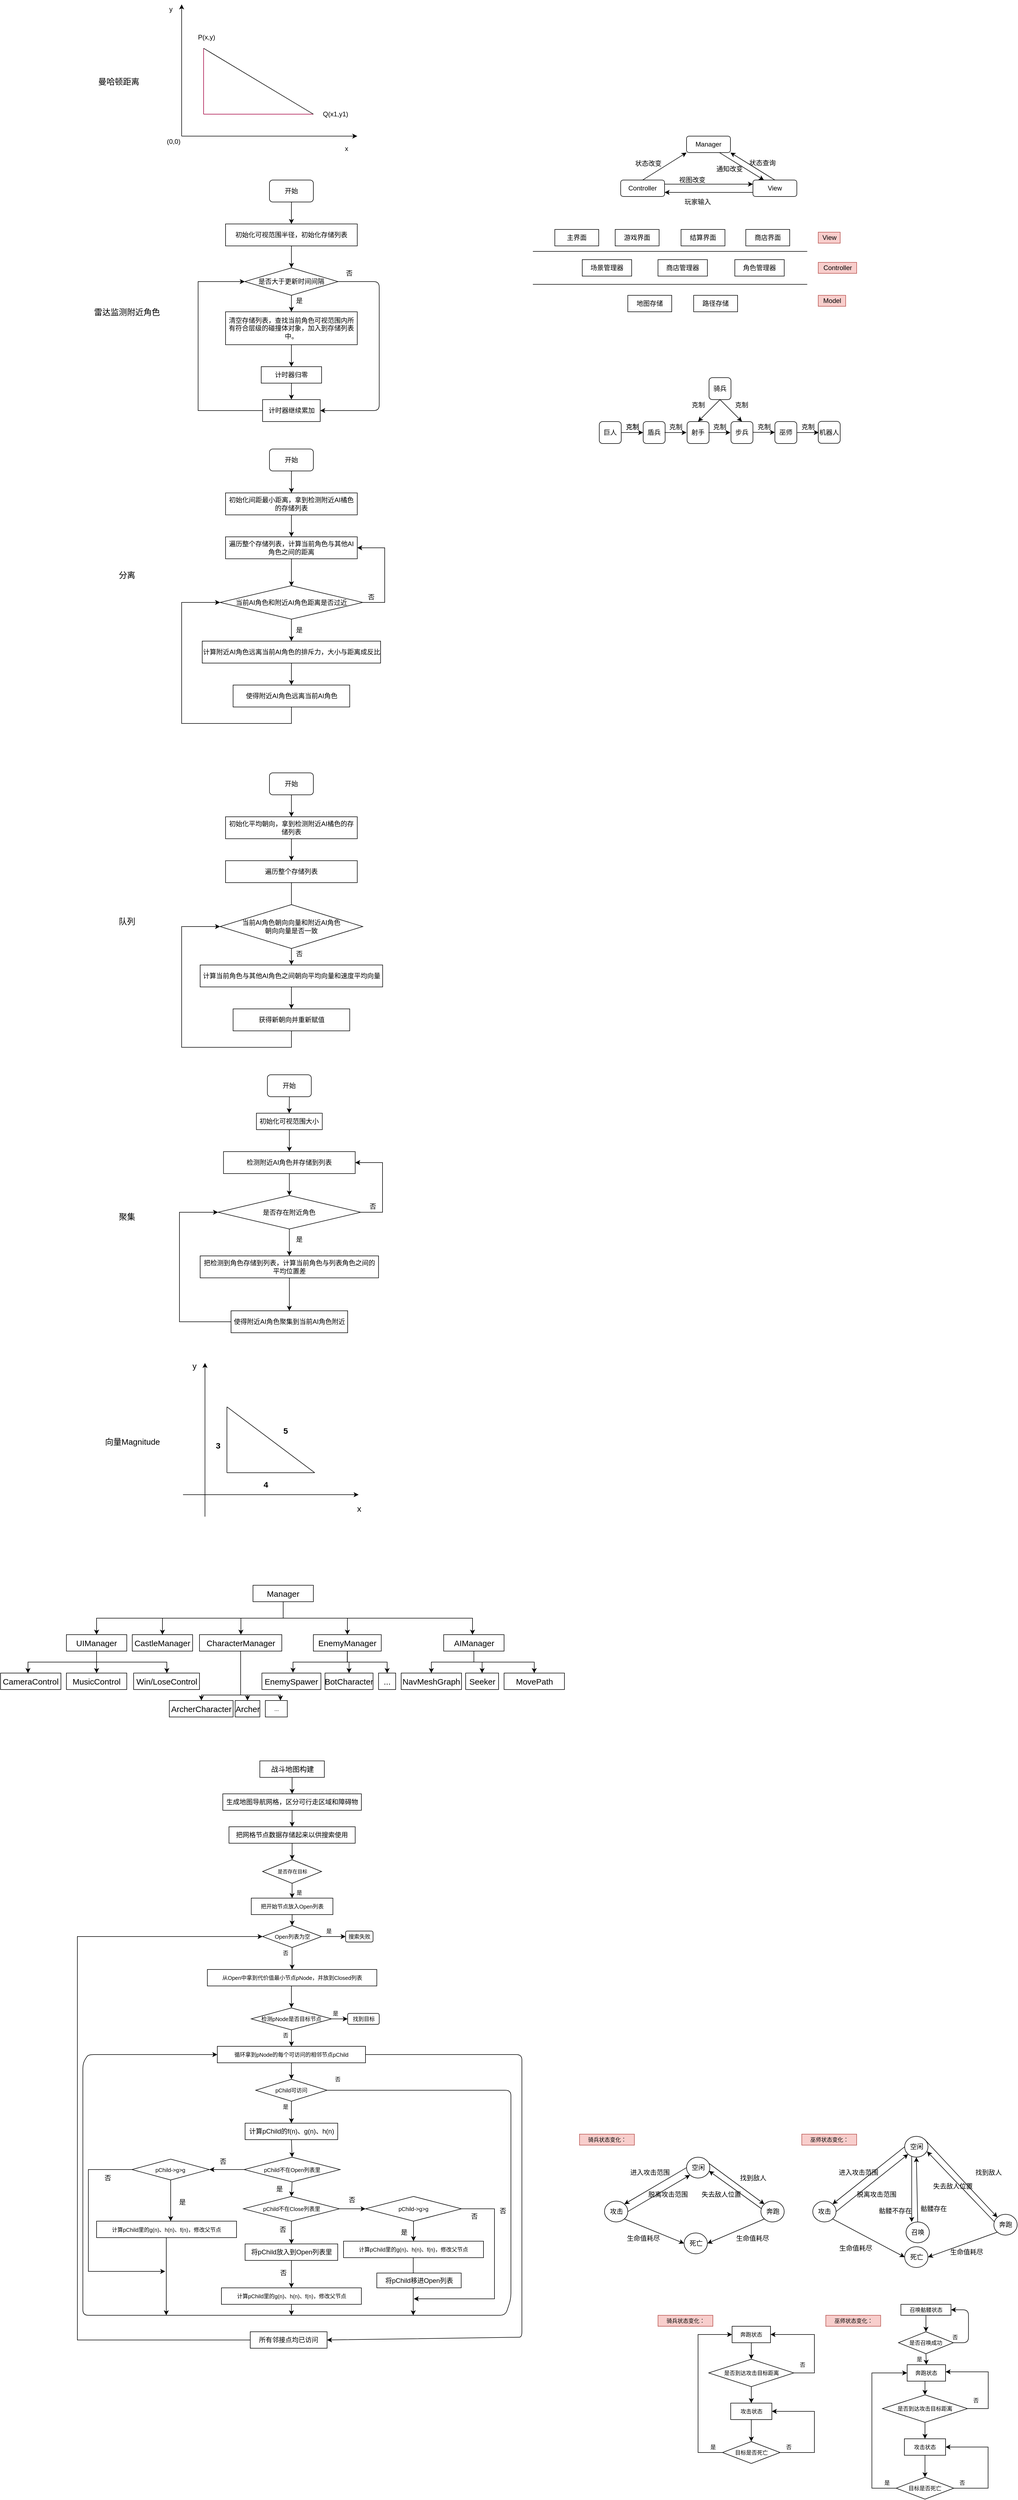 <mxfile version="13.1.1" type="github">
  <diagram id="cQuPXXQZApBrQM8GXaEX" name="毕业设计相关">
    <mxGraphModel dx="2858" dy="1089" grid="1" gridSize="10" guides="1" tooltips="1" connect="1" arrows="1" fold="1" page="1" pageScale="1" pageWidth="827" pageHeight="1169" math="0" shadow="0">
      <root>
        <mxCell id="0" />
        <mxCell id="1" parent="0" />
        <mxCell id="ilsrh9dzchEDd0E5HQ8F-1" value="" style="endArrow=classic;html=1;" parent="1" edge="1">
          <mxGeometry width="50" height="50" relative="1" as="geometry">
            <mxPoint x="200" y="360" as="sourcePoint" />
            <mxPoint x="200" y="120" as="targetPoint" />
          </mxGeometry>
        </mxCell>
        <mxCell id="ilsrh9dzchEDd0E5HQ8F-2" value="" style="endArrow=classic;html=1;" parent="1" edge="1">
          <mxGeometry width="50" height="50" relative="1" as="geometry">
            <mxPoint x="200" y="360" as="sourcePoint" />
            <mxPoint x="520" y="360" as="targetPoint" />
          </mxGeometry>
        </mxCell>
        <mxCell id="ilsrh9dzchEDd0E5HQ8F-3" value="" style="endArrow=none;html=1;fillColor=#d80073;strokeColor=#A50040;" parent="1" edge="1">
          <mxGeometry width="50" height="50" relative="1" as="geometry">
            <mxPoint x="240" y="320" as="sourcePoint" />
            <mxPoint x="440" y="320" as="targetPoint" />
          </mxGeometry>
        </mxCell>
        <mxCell id="ilsrh9dzchEDd0E5HQ8F-5" value="" style="endArrow=none;html=1;fillColor=#d80073;strokeColor=#A50040;" parent="1" edge="1">
          <mxGeometry width="50" height="50" relative="1" as="geometry">
            <mxPoint x="240" y="320" as="sourcePoint" />
            <mxPoint x="240" y="200" as="targetPoint" />
          </mxGeometry>
        </mxCell>
        <mxCell id="ilsrh9dzchEDd0E5HQ8F-6" value="" style="endArrow=none;html=1;" parent="1" edge="1">
          <mxGeometry width="50" height="50" relative="1" as="geometry">
            <mxPoint x="440" y="320" as="sourcePoint" />
            <mxPoint x="240" y="200" as="targetPoint" />
          </mxGeometry>
        </mxCell>
        <mxCell id="ilsrh9dzchEDd0E5HQ8F-7" value="P(x,y)" style="text;html=1;align=center;verticalAlign=middle;resizable=0;points=[];autosize=1;" parent="1" vertex="1">
          <mxGeometry x="220" y="170" width="50" height="20" as="geometry" />
        </mxCell>
        <mxCell id="ilsrh9dzchEDd0E5HQ8F-8" value="Q(x1,y1)" style="text;html=1;align=center;verticalAlign=middle;resizable=0;points=[];autosize=1;" parent="1" vertex="1">
          <mxGeometry x="450" y="310" width="60" height="20" as="geometry" />
        </mxCell>
        <mxCell id="ilsrh9dzchEDd0E5HQ8F-9" value="y" style="text;html=1;align=center;verticalAlign=middle;resizable=0;points=[];autosize=1;" parent="1" vertex="1">
          <mxGeometry x="170" y="119" width="20" height="20" as="geometry" />
        </mxCell>
        <mxCell id="ilsrh9dzchEDd0E5HQ8F-10" value="x" style="text;html=1;align=center;verticalAlign=middle;resizable=0;points=[];autosize=1;" parent="1" vertex="1">
          <mxGeometry x="490" y="373" width="20" height="20" as="geometry" />
        </mxCell>
        <mxCell id="ilsrh9dzchEDd0E5HQ8F-11" value="(0,0)" style="text;html=1;align=center;verticalAlign=middle;resizable=0;points=[];autosize=1;" parent="1" vertex="1">
          <mxGeometry x="165" y="360" width="40" height="20" as="geometry" />
        </mxCell>
        <mxCell id="ilsrh9dzchEDd0E5HQ8F-12" value="开始" style="rounded=1;whiteSpace=wrap;html=1;" parent="1" vertex="1">
          <mxGeometry x="360" y="440" width="80" height="40" as="geometry" />
        </mxCell>
        <mxCell id="ilsrh9dzchEDd0E5HQ8F-13" value="初始化可视范围半径，初始化存储列表" style="rounded=0;whiteSpace=wrap;html=1;" parent="1" vertex="1">
          <mxGeometry x="280" y="520" width="240" height="40" as="geometry" />
        </mxCell>
        <mxCell id="ilsrh9dzchEDd0E5HQ8F-14" value="是否大于更新时间间隔" style="rhombus;whiteSpace=wrap;html=1;" parent="1" vertex="1">
          <mxGeometry x="315" y="600" width="170" height="50" as="geometry" />
        </mxCell>
        <mxCell id="ilsrh9dzchEDd0E5HQ8F-15" value="" style="endArrow=classic;html=1;exitX=0.5;exitY=1;exitDx=0;exitDy=0;entryX=0.5;entryY=0;entryDx=0;entryDy=0;" parent="1" source="ilsrh9dzchEDd0E5HQ8F-12" target="ilsrh9dzchEDd0E5HQ8F-13" edge="1">
          <mxGeometry width="50" height="50" relative="1" as="geometry">
            <mxPoint x="390" y="760" as="sourcePoint" />
            <mxPoint x="440" y="710" as="targetPoint" />
          </mxGeometry>
        </mxCell>
        <mxCell id="ilsrh9dzchEDd0E5HQ8F-16" value="" style="endArrow=classic;html=1;exitX=0.5;exitY=1;exitDx=0;exitDy=0;entryX=0.5;entryY=0;entryDx=0;entryDy=0;" parent="1" source="ilsrh9dzchEDd0E5HQ8F-13" target="ilsrh9dzchEDd0E5HQ8F-14" edge="1">
          <mxGeometry width="50" height="50" relative="1" as="geometry">
            <mxPoint x="390" y="760" as="sourcePoint" />
            <mxPoint x="440" y="710" as="targetPoint" />
          </mxGeometry>
        </mxCell>
        <mxCell id="ilsrh9dzchEDd0E5HQ8F-17" value="" style="endArrow=classic;html=1;exitX=0.5;exitY=1;exitDx=0;exitDy=0;" parent="1" source="ilsrh9dzchEDd0E5HQ8F-14" edge="1">
          <mxGeometry width="50" height="50" relative="1" as="geometry">
            <mxPoint x="390" y="760" as="sourcePoint" />
            <mxPoint x="400" y="680" as="targetPoint" />
          </mxGeometry>
        </mxCell>
        <mxCell id="ilsrh9dzchEDd0E5HQ8F-18" value="是" style="text;html=1;align=center;verticalAlign=middle;resizable=0;points=[];autosize=1;" parent="1" vertex="1">
          <mxGeometry x="399" y="650" width="30" height="20" as="geometry" />
        </mxCell>
        <mxCell id="ilsrh9dzchEDd0E5HQ8F-19" value="清空存储列表，查找当前角色可视范围内所有符合层级的碰撞体对象，加入到存储列表中。" style="rounded=0;whiteSpace=wrap;html=1;" parent="1" vertex="1">
          <mxGeometry x="280" y="680" width="240" height="60" as="geometry" />
        </mxCell>
        <mxCell id="ilsrh9dzchEDd0E5HQ8F-20" value="计时器归零" style="rounded=0;whiteSpace=wrap;html=1;" parent="1" vertex="1">
          <mxGeometry x="345" y="780" width="110" height="30" as="geometry" />
        </mxCell>
        <mxCell id="ilsrh9dzchEDd0E5HQ8F-21" value="" style="endArrow=classic;html=1;exitX=0.5;exitY=1;exitDx=0;exitDy=0;entryX=0.5;entryY=0;entryDx=0;entryDy=0;" parent="1" source="ilsrh9dzchEDd0E5HQ8F-19" target="ilsrh9dzchEDd0E5HQ8F-20" edge="1">
          <mxGeometry width="50" height="50" relative="1" as="geometry">
            <mxPoint x="390" y="760" as="sourcePoint" />
            <mxPoint x="440" y="710" as="targetPoint" />
          </mxGeometry>
        </mxCell>
        <mxCell id="ilsrh9dzchEDd0E5HQ8F-28" value="" style="edgeStyle=orthogonalEdgeStyle;rounded=0;orthogonalLoop=1;jettySize=auto;html=1;entryX=0;entryY=0.5;entryDx=0;entryDy=0;" parent="1" source="ilsrh9dzchEDd0E5HQ8F-22" target="ilsrh9dzchEDd0E5HQ8F-14" edge="1">
          <mxGeometry relative="1" as="geometry">
            <mxPoint x="180" y="590" as="targetPoint" />
            <Array as="points">
              <mxPoint x="230" y="860" />
              <mxPoint x="230" y="625" />
            </Array>
          </mxGeometry>
        </mxCell>
        <mxCell id="ilsrh9dzchEDd0E5HQ8F-22" value="计时器继续累加" style="rounded=0;whiteSpace=wrap;html=1;" parent="1" vertex="1">
          <mxGeometry x="347.5" y="840" width="105" height="40" as="geometry" />
        </mxCell>
        <mxCell id="ilsrh9dzchEDd0E5HQ8F-23" value="" style="endArrow=classic;html=1;exitX=0.5;exitY=1;exitDx=0;exitDy=0;entryX=0.5;entryY=0;entryDx=0;entryDy=0;" parent="1" source="ilsrh9dzchEDd0E5HQ8F-20" target="ilsrh9dzchEDd0E5HQ8F-22" edge="1">
          <mxGeometry width="50" height="50" relative="1" as="geometry">
            <mxPoint x="390" y="760" as="sourcePoint" />
            <mxPoint x="440" y="710" as="targetPoint" />
          </mxGeometry>
        </mxCell>
        <mxCell id="ilsrh9dzchEDd0E5HQ8F-25" value="" style="endArrow=classic;html=1;entryX=1;entryY=0.5;entryDx=0;entryDy=0;exitX=1;exitY=0.5;exitDx=0;exitDy=0;" parent="1" source="ilsrh9dzchEDd0E5HQ8F-14" target="ilsrh9dzchEDd0E5HQ8F-22" edge="1">
          <mxGeometry width="50" height="50" relative="1" as="geometry">
            <mxPoint x="600" y="860" as="sourcePoint" />
            <mxPoint x="440" y="710" as="targetPoint" />
            <Array as="points">
              <mxPoint x="560" y="625" />
              <mxPoint x="560" y="860" />
            </Array>
          </mxGeometry>
        </mxCell>
        <mxCell id="ilsrh9dzchEDd0E5HQ8F-26" value="否" style="text;html=1;align=center;verticalAlign=middle;resizable=0;points=[];autosize=1;" parent="1" vertex="1">
          <mxGeometry x="490" y="600" width="30" height="20" as="geometry" />
        </mxCell>
        <mxCell id="ilsrh9dzchEDd0E5HQ8F-29" value="开始" style="rounded=1;whiteSpace=wrap;html=1;" parent="1" vertex="1">
          <mxGeometry x="360" y="930" width="80" height="40" as="geometry" />
        </mxCell>
        <mxCell id="ilsrh9dzchEDd0E5HQ8F-35" value="" style="edgeStyle=orthogonalEdgeStyle;rounded=0;orthogonalLoop=1;jettySize=auto;html=1;" parent="1" source="ilsrh9dzchEDd0E5HQ8F-30" target="ilsrh9dzchEDd0E5HQ8F-34" edge="1">
          <mxGeometry relative="1" as="geometry" />
        </mxCell>
        <mxCell id="ilsrh9dzchEDd0E5HQ8F-30" value="初始化间距最小距离，拿到检测附近AI橘色的存储列表" style="rounded=0;whiteSpace=wrap;html=1;" parent="1" vertex="1">
          <mxGeometry x="280" y="1010" width="240" height="40" as="geometry" />
        </mxCell>
        <mxCell id="ilsrh9dzchEDd0E5HQ8F-37" value="" style="edgeStyle=orthogonalEdgeStyle;rounded=0;orthogonalLoop=1;jettySize=auto;html=1;" parent="1" source="ilsrh9dzchEDd0E5HQ8F-34" edge="1">
          <mxGeometry relative="1" as="geometry">
            <mxPoint x="400" y="1180" as="targetPoint" />
          </mxGeometry>
        </mxCell>
        <mxCell id="ilsrh9dzchEDd0E5HQ8F-34" value="遍历整个存储列表，计算当前角色与其他AI角色之间的距离" style="rounded=0;whiteSpace=wrap;html=1;" parent="1" vertex="1">
          <mxGeometry x="280" y="1090" width="240" height="40" as="geometry" />
        </mxCell>
        <mxCell id="ilsrh9dzchEDd0E5HQ8F-32" value="否" style="text;html=1;align=center;verticalAlign=middle;resizable=0;points=[];autosize=1;" parent="1" vertex="1">
          <mxGeometry x="530" y="1190" width="30" height="20" as="geometry" />
        </mxCell>
        <mxCell id="ilsrh9dzchEDd0E5HQ8F-33" value="" style="endArrow=classic;html=1;exitX=0.5;exitY=1;exitDx=0;exitDy=0;entryX=0.5;entryY=0;entryDx=0;entryDy=0;" parent="1" source="ilsrh9dzchEDd0E5HQ8F-29" target="ilsrh9dzchEDd0E5HQ8F-30" edge="1">
          <mxGeometry width="50" height="50" relative="1" as="geometry">
            <mxPoint x="410" y="490" as="sourcePoint" />
            <mxPoint x="410" y="530" as="targetPoint" />
          </mxGeometry>
        </mxCell>
        <mxCell id="ilsrh9dzchEDd0E5HQ8F-41" value="" style="edgeStyle=orthogonalEdgeStyle;rounded=0;orthogonalLoop=1;jettySize=auto;html=1;entryX=1;entryY=0.5;entryDx=0;entryDy=0;" parent="1" source="ilsrh9dzchEDd0E5HQ8F-39" target="ilsrh9dzchEDd0E5HQ8F-34" edge="1">
          <mxGeometry relative="1" as="geometry">
            <mxPoint x="610" y="1100" as="targetPoint" />
            <Array as="points">
              <mxPoint x="570" y="1210" />
              <mxPoint x="570" y="1110" />
            </Array>
          </mxGeometry>
        </mxCell>
        <mxCell id="ilsrh9dzchEDd0E5HQ8F-43" value="" style="edgeStyle=orthogonalEdgeStyle;rounded=0;orthogonalLoop=1;jettySize=auto;html=1;" parent="1" source="ilsrh9dzchEDd0E5HQ8F-39" edge="1">
          <mxGeometry relative="1" as="geometry">
            <mxPoint x="400" y="1280" as="targetPoint" />
          </mxGeometry>
        </mxCell>
        <mxCell id="ilsrh9dzchEDd0E5HQ8F-39" value="当前AI角色和附近AI角色距离是否过近" style="rhombus;whiteSpace=wrap;html=1;" parent="1" vertex="1">
          <mxGeometry x="270" y="1179" width="260" height="61" as="geometry" />
        </mxCell>
        <mxCell id="ilsrh9dzchEDd0E5HQ8F-44" value="是" style="text;html=1;align=center;verticalAlign=middle;resizable=0;points=[];autosize=1;" parent="1" vertex="1">
          <mxGeometry x="399" y="1250" width="30" height="20" as="geometry" />
        </mxCell>
        <mxCell id="ilsrh9dzchEDd0E5HQ8F-47" value="" style="edgeStyle=orthogonalEdgeStyle;rounded=0;orthogonalLoop=1;jettySize=auto;html=1;" parent="1" source="ilsrh9dzchEDd0E5HQ8F-45" target="ilsrh9dzchEDd0E5HQ8F-46" edge="1">
          <mxGeometry relative="1" as="geometry" />
        </mxCell>
        <mxCell id="ilsrh9dzchEDd0E5HQ8F-45" value="计算附近AI角色远离当前AI角色的排斥力，大小与距离成反比" style="rounded=0;whiteSpace=wrap;html=1;" parent="1" vertex="1">
          <mxGeometry x="237.5" y="1280" width="325" height="40" as="geometry" />
        </mxCell>
        <mxCell id="ilsrh9dzchEDd0E5HQ8F-49" value="" style="edgeStyle=orthogonalEdgeStyle;rounded=0;orthogonalLoop=1;jettySize=auto;html=1;entryX=0;entryY=0.5;entryDx=0;entryDy=0;" parent="1" source="ilsrh9dzchEDd0E5HQ8F-46" target="ilsrh9dzchEDd0E5HQ8F-39" edge="1">
          <mxGeometry relative="1" as="geometry">
            <mxPoint x="400" y="1480" as="targetPoint" />
            <Array as="points">
              <mxPoint x="400" y="1430" />
              <mxPoint x="200" y="1430" />
              <mxPoint x="200" y="1210" />
            </Array>
          </mxGeometry>
        </mxCell>
        <mxCell id="ilsrh9dzchEDd0E5HQ8F-46" value="使得附近AI角色远离当前AI角色" style="rounded=0;whiteSpace=wrap;html=1;" parent="1" vertex="1">
          <mxGeometry x="293.75" y="1360" width="212.5" height="40" as="geometry" />
        </mxCell>
        <mxCell id="ilsrh9dzchEDd0E5HQ8F-50" value="遍历整个存储列表，计算当前角色与其他AI角色之间的距离" style="rounded=0;whiteSpace=wrap;html=1;" parent="1" vertex="1">
          <mxGeometry x="280" y="1090" width="240" height="40" as="geometry" />
        </mxCell>
        <mxCell id="ilsrh9dzchEDd0E5HQ8F-51" value="开始" style="rounded=1;whiteSpace=wrap;html=1;" parent="1" vertex="1">
          <mxGeometry x="360" y="1520" width="80" height="40" as="geometry" />
        </mxCell>
        <mxCell id="ilsrh9dzchEDd0E5HQ8F-52" value="" style="edgeStyle=orthogonalEdgeStyle;rounded=0;orthogonalLoop=1;jettySize=auto;html=1;" parent="1" source="ilsrh9dzchEDd0E5HQ8F-53" target="ilsrh9dzchEDd0E5HQ8F-55" edge="1">
          <mxGeometry relative="1" as="geometry" />
        </mxCell>
        <mxCell id="ilsrh9dzchEDd0E5HQ8F-53" value="初始化平均朝向，拿到检测附近AI橘色的存储列表" style="rounded=0;whiteSpace=wrap;html=1;" parent="1" vertex="1">
          <mxGeometry x="280" y="1600" width="240" height="40" as="geometry" />
        </mxCell>
        <mxCell id="ilsrh9dzchEDd0E5HQ8F-54" value="" style="edgeStyle=orthogonalEdgeStyle;rounded=0;orthogonalLoop=1;jettySize=auto;html=1;" parent="1" source="ilsrh9dzchEDd0E5HQ8F-55" edge="1">
          <mxGeometry relative="1" as="geometry">
            <mxPoint x="400" y="1770" as="targetPoint" />
          </mxGeometry>
        </mxCell>
        <mxCell id="ilsrh9dzchEDd0E5HQ8F-55" value="遍历整个存储列表，计算当前角色与其他AI角色之间的距离" style="rounded=0;whiteSpace=wrap;html=1;" parent="1" vertex="1">
          <mxGeometry x="280" y="1680" width="240" height="40" as="geometry" />
        </mxCell>
        <mxCell id="ilsrh9dzchEDd0E5HQ8F-57" value="" style="endArrow=classic;html=1;exitX=0.5;exitY=1;exitDx=0;exitDy=0;entryX=0.5;entryY=0;entryDx=0;entryDy=0;" parent="1" source="ilsrh9dzchEDd0E5HQ8F-51" target="ilsrh9dzchEDd0E5HQ8F-53" edge="1">
          <mxGeometry width="50" height="50" relative="1" as="geometry">
            <mxPoint x="410" y="1080" as="sourcePoint" />
            <mxPoint x="410" y="1120" as="targetPoint" />
          </mxGeometry>
        </mxCell>
        <mxCell id="ilsrh9dzchEDd0E5HQ8F-59" value="" style="edgeStyle=orthogonalEdgeStyle;rounded=0;orthogonalLoop=1;jettySize=auto;html=1;" parent="1" source="ilsrh9dzchEDd0E5HQ8F-60" edge="1">
          <mxGeometry relative="1" as="geometry">
            <mxPoint x="400" y="1870" as="targetPoint" />
          </mxGeometry>
        </mxCell>
        <mxCell id="ilsrh9dzchEDd0E5HQ8F-60" value="当前AI角色朝向向量和附近AI角色&lt;br&gt;朝向向量是否一致" style="rhombus;whiteSpace=wrap;html=1;" parent="1" vertex="1">
          <mxGeometry x="270" y="1760" width="260" height="80" as="geometry" />
        </mxCell>
        <mxCell id="ilsrh9dzchEDd0E5HQ8F-61" value="否" style="text;html=1;align=center;verticalAlign=middle;resizable=0;points=[];autosize=1;" parent="1" vertex="1">
          <mxGeometry x="399" y="1840" width="30" height="20" as="geometry" />
        </mxCell>
        <mxCell id="ilsrh9dzchEDd0E5HQ8F-62" value="" style="edgeStyle=orthogonalEdgeStyle;rounded=0;orthogonalLoop=1;jettySize=auto;html=1;" parent="1" source="ilsrh9dzchEDd0E5HQ8F-63" target="ilsrh9dzchEDd0E5HQ8F-65" edge="1">
          <mxGeometry relative="1" as="geometry" />
        </mxCell>
        <mxCell id="ilsrh9dzchEDd0E5HQ8F-63" value="计算当前角色与其他AI角色之间朝向平均向量和速度平均向量" style="rounded=0;whiteSpace=wrap;html=1;" parent="1" vertex="1">
          <mxGeometry x="233.75" y="1870" width="332.5" height="40" as="geometry" />
        </mxCell>
        <mxCell id="ilsrh9dzchEDd0E5HQ8F-64" value="" style="edgeStyle=orthogonalEdgeStyle;rounded=0;orthogonalLoop=1;jettySize=auto;html=1;entryX=0;entryY=0.5;entryDx=0;entryDy=0;" parent="1" source="ilsrh9dzchEDd0E5HQ8F-65" target="ilsrh9dzchEDd0E5HQ8F-60" edge="1">
          <mxGeometry relative="1" as="geometry">
            <mxPoint x="240" y="1770" as="targetPoint" />
            <Array as="points">
              <mxPoint x="400" y="2020" />
              <mxPoint x="200" y="2020" />
              <mxPoint x="200" y="1800" />
              <mxPoint x="270" y="1800" />
            </Array>
          </mxGeometry>
        </mxCell>
        <mxCell id="ilsrh9dzchEDd0E5HQ8F-65" value="获得新朝向并重新赋值" style="rounded=0;whiteSpace=wrap;html=1;" parent="1" vertex="1">
          <mxGeometry x="293.75" y="1950" width="212.5" height="40" as="geometry" />
        </mxCell>
        <mxCell id="ilsrh9dzchEDd0E5HQ8F-66" value="遍历整个存储列表" style="rounded=0;whiteSpace=wrap;html=1;" parent="1" vertex="1">
          <mxGeometry x="280" y="1680" width="240" height="40" as="geometry" />
        </mxCell>
        <mxCell id="ilsrh9dzchEDd0E5HQ8F-69" value="开始" style="rounded=1;whiteSpace=wrap;html=1;" parent="1" vertex="1">
          <mxGeometry x="356.25" y="2070" width="80" height="40" as="geometry" />
        </mxCell>
        <mxCell id="ilsrh9dzchEDd0E5HQ8F-86" style="edgeStyle=orthogonalEdgeStyle;rounded=0;orthogonalLoop=1;jettySize=auto;html=1;" parent="1" source="ilsrh9dzchEDd0E5HQ8F-71" target="ilsrh9dzchEDd0E5HQ8F-78" edge="1">
          <mxGeometry relative="1" as="geometry" />
        </mxCell>
        <mxCell id="ilsrh9dzchEDd0E5HQ8F-71" value="检测附近AI角色并存储到列表" style="rounded=0;whiteSpace=wrap;html=1;" parent="1" vertex="1">
          <mxGeometry x="276.25" y="2210" width="240" height="40" as="geometry" />
        </mxCell>
        <mxCell id="ilsrh9dzchEDd0E5HQ8F-74" value="否" style="text;html=1;align=center;verticalAlign=middle;resizable=0;points=[];autosize=1;" parent="1" vertex="1">
          <mxGeometry x="532.5" y="2300" width="30" height="20" as="geometry" />
        </mxCell>
        <mxCell id="ilsrh9dzchEDd0E5HQ8F-75" value="" style="endArrow=classic;html=1;exitX=0.5;exitY=1;exitDx=0;exitDy=0;" parent="1" source="ilsrh9dzchEDd0E5HQ8F-69" edge="1">
          <mxGeometry width="50" height="50" relative="1" as="geometry">
            <mxPoint x="406.25" y="1660" as="sourcePoint" />
            <mxPoint x="396" y="2140" as="targetPoint" />
          </mxGeometry>
        </mxCell>
        <mxCell id="ilsrh9dzchEDd0E5HQ8F-76" value="" style="edgeStyle=orthogonalEdgeStyle;rounded=0;orthogonalLoop=1;jettySize=auto;html=1;entryX=1;entryY=0.5;entryDx=0;entryDy=0;" parent="1" source="ilsrh9dzchEDd0E5HQ8F-78" target="ilsrh9dzchEDd0E5HQ8F-71" edge="1">
          <mxGeometry relative="1" as="geometry">
            <mxPoint x="526" y="2350" as="targetPoint" />
            <Array as="points">
              <mxPoint x="566" y="2321" />
              <mxPoint x="566" y="2230" />
            </Array>
          </mxGeometry>
        </mxCell>
        <mxCell id="ilsrh9dzchEDd0E5HQ8F-77" value="" style="edgeStyle=orthogonalEdgeStyle;rounded=0;orthogonalLoop=1;jettySize=auto;html=1;entryX=0.5;entryY=0;entryDx=0;entryDy=0;" parent="1" source="ilsrh9dzchEDd0E5HQ8F-78" target="ilsrh9dzchEDd0E5HQ8F-81" edge="1">
          <mxGeometry relative="1" as="geometry">
            <mxPoint x="396.25" y="2480" as="targetPoint" />
          </mxGeometry>
        </mxCell>
        <mxCell id="ilsrh9dzchEDd0E5HQ8F-78" value="是否存在附近角色" style="rhombus;whiteSpace=wrap;html=1;" parent="1" vertex="1">
          <mxGeometry x="266.25" y="2290" width="260" height="61" as="geometry" />
        </mxCell>
        <mxCell id="ilsrh9dzchEDd0E5HQ8F-79" value="是" style="text;html=1;align=center;verticalAlign=middle;resizable=0;points=[];autosize=1;" parent="1" vertex="1">
          <mxGeometry x="399" y="2360" width="30" height="20" as="geometry" />
        </mxCell>
        <mxCell id="ilsrh9dzchEDd0E5HQ8F-80" value="" style="edgeStyle=orthogonalEdgeStyle;rounded=0;orthogonalLoop=1;jettySize=auto;html=1;" parent="1" source="ilsrh9dzchEDd0E5HQ8F-81" target="ilsrh9dzchEDd0E5HQ8F-83" edge="1">
          <mxGeometry relative="1" as="geometry" />
        </mxCell>
        <mxCell id="ilsrh9dzchEDd0E5HQ8F-81" value="把检测到角色存储到列表，计算当前角色与列表角色之间的平均位置差" style="rounded=0;whiteSpace=wrap;html=1;" parent="1" vertex="1">
          <mxGeometry x="233.75" y="2400" width="325" height="40" as="geometry" />
        </mxCell>
        <mxCell id="ilsrh9dzchEDd0E5HQ8F-82" value="" style="edgeStyle=orthogonalEdgeStyle;rounded=0;orthogonalLoop=1;jettySize=auto;html=1;entryX=0;entryY=0.5;entryDx=0;entryDy=0;" parent="1" source="ilsrh9dzchEDd0E5HQ8F-83" target="ilsrh9dzchEDd0E5HQ8F-78" edge="1">
          <mxGeometry relative="1" as="geometry">
            <mxPoint x="396.25" y="2650" as="targetPoint" />
            <Array as="points">
              <mxPoint x="196" y="2520" />
              <mxPoint x="196" y="2321" />
            </Array>
          </mxGeometry>
        </mxCell>
        <mxCell id="ilsrh9dzchEDd0E5HQ8F-83" value="使得附近AI角色聚集到当前AI角色附近" style="rounded=0;whiteSpace=wrap;html=1;" parent="1" vertex="1">
          <mxGeometry x="290" y="2500" width="212.5" height="40" as="geometry" />
        </mxCell>
        <mxCell id="ilsrh9dzchEDd0E5HQ8F-88" value="&lt;span style=&quot;white-space: normal&quot;&gt;初始化可视范围大小&lt;/span&gt;" style="rounded=0;whiteSpace=wrap;html=1;" parent="1" vertex="1">
          <mxGeometry x="336.25" y="2140" width="120" height="30" as="geometry" />
        </mxCell>
        <mxCell id="ilsrh9dzchEDd0E5HQ8F-89" value="" style="endArrow=classic;html=1;exitX=0.5;exitY=1;exitDx=0;exitDy=0;" parent="1" source="ilsrh9dzchEDd0E5HQ8F-88" target="ilsrh9dzchEDd0E5HQ8F-71" edge="1">
          <mxGeometry width="50" height="50" relative="1" as="geometry">
            <mxPoint x="390" y="2350" as="sourcePoint" />
            <mxPoint x="440" y="2300" as="targetPoint" />
          </mxGeometry>
        </mxCell>
        <mxCell id="AzvYmCh7wC9eug3Tn16J-1" value="" style="endArrow=classic;html=1;" parent="1" edge="1">
          <mxGeometry width="50" height="50" relative="1" as="geometry">
            <mxPoint x="202.5" y="2835" as="sourcePoint" />
            <mxPoint x="522.5" y="2835" as="targetPoint" />
          </mxGeometry>
        </mxCell>
        <mxCell id="AzvYmCh7wC9eug3Tn16J-2" value="" style="endArrow=classic;html=1;" parent="1" edge="1">
          <mxGeometry width="50" height="50" relative="1" as="geometry">
            <mxPoint x="242.5" y="2875" as="sourcePoint" />
            <mxPoint x="242.5" y="2595" as="targetPoint" />
          </mxGeometry>
        </mxCell>
        <mxCell id="AzvYmCh7wC9eug3Tn16J-3" value="" style="endArrow=none;html=1;" parent="1" edge="1">
          <mxGeometry width="50" height="50" relative="1" as="geometry">
            <mxPoint x="282.5" y="2795" as="sourcePoint" />
            <mxPoint x="442.5" y="2795" as="targetPoint" />
          </mxGeometry>
        </mxCell>
        <mxCell id="AzvYmCh7wC9eug3Tn16J-4" value="" style="endArrow=none;html=1;" parent="1" edge="1">
          <mxGeometry width="50" height="50" relative="1" as="geometry">
            <mxPoint x="282.5" y="2795" as="sourcePoint" />
            <mxPoint x="282.5" y="2675" as="targetPoint" />
          </mxGeometry>
        </mxCell>
        <mxCell id="AzvYmCh7wC9eug3Tn16J-5" value="" style="endArrow=none;html=1;" parent="1" edge="1">
          <mxGeometry width="50" height="50" relative="1" as="geometry">
            <mxPoint x="442.5" y="2795" as="sourcePoint" />
            <mxPoint x="282.5" y="2675" as="targetPoint" />
          </mxGeometry>
        </mxCell>
        <mxCell id="AzvYmCh7wC9eug3Tn16J-6" value="4" style="text;html=1;align=center;verticalAlign=middle;resizable=0;points=[];autosize=1;fontStyle=1;fontSize=15;" parent="1" vertex="1">
          <mxGeometry x="342.5" y="2806" width="20" height="20" as="geometry" />
        </mxCell>
        <mxCell id="AzvYmCh7wC9eug3Tn16J-7" value="3" style="text;html=1;align=center;verticalAlign=middle;resizable=0;points=[];autosize=1;fontStyle=1;fontSize=15;" parent="1" vertex="1">
          <mxGeometry x="256.25" y="2735" width="20" height="20" as="geometry" />
        </mxCell>
        <mxCell id="AzvYmCh7wC9eug3Tn16J-8" value="5" style="text;html=1;align=center;verticalAlign=middle;resizable=0;points=[];autosize=1;fontStyle=1;fontSize=15;" parent="1" vertex="1">
          <mxGeometry x="378.75" y="2708" width="20" height="20" as="geometry" />
        </mxCell>
        <mxCell id="AzvYmCh7wC9eug3Tn16J-10" value="x" style="text;html=1;align=center;verticalAlign=middle;resizable=0;points=[];autosize=1;fontSize=15;" parent="1" vertex="1">
          <mxGeometry x="512.5" y="2850" width="20" height="20" as="geometry" />
        </mxCell>
        <mxCell id="AzvYmCh7wC9eug3Tn16J-11" value="y" style="text;html=1;align=center;verticalAlign=middle;resizable=0;points=[];autosize=1;fontSize=15;" parent="1" vertex="1">
          <mxGeometry x="212.5" y="2590" width="20" height="20" as="geometry" />
        </mxCell>
        <mxCell id="AzvYmCh7wC9eug3Tn16J-12" value="曼哈顿距离" style="text;html=1;align=center;verticalAlign=middle;resizable=0;points=[];autosize=1;fontSize=15;" parent="1" vertex="1">
          <mxGeometry x="40" y="250" width="90" height="20" as="geometry" />
        </mxCell>
        <mxCell id="AzvYmCh7wC9eug3Tn16J-13" value="雷达监测附近角色" style="text;html=1;align=center;verticalAlign=middle;resizable=0;points=[];autosize=1;fontSize=15;" parent="1" vertex="1">
          <mxGeometry x="30" y="670" width="140" height="20" as="geometry" />
        </mxCell>
        <mxCell id="AzvYmCh7wC9eug3Tn16J-14" value="分离" style="text;html=1;align=center;verticalAlign=middle;resizable=0;points=[];autosize=1;fontSize=15;" parent="1" vertex="1">
          <mxGeometry x="75" y="1149" width="50" height="20" as="geometry" />
        </mxCell>
        <mxCell id="AzvYmCh7wC9eug3Tn16J-15" value="队列" style="text;html=1;align=center;verticalAlign=middle;resizable=0;points=[];autosize=1;fontSize=15;" parent="1" vertex="1">
          <mxGeometry x="75" y="1780" width="50" height="20" as="geometry" />
        </mxCell>
        <mxCell id="AzvYmCh7wC9eug3Tn16J-16" value="聚集" style="text;html=1;align=center;verticalAlign=middle;resizable=0;points=[];autosize=1;fontSize=15;" parent="1" vertex="1">
          <mxGeometry x="75" y="2318" width="50" height="20" as="geometry" />
        </mxCell>
        <mxCell id="AzvYmCh7wC9eug3Tn16J-17" value="向量Magnitude" style="text;html=1;align=center;verticalAlign=middle;resizable=0;points=[];autosize=1;fontSize=15;" parent="1" vertex="1">
          <mxGeometry x="50" y="2728" width="120" height="20" as="geometry" />
        </mxCell>
        <mxCell id="AzvYmCh7wC9eug3Tn16J-20" value="" style="edgeStyle=orthogonalEdgeStyle;rounded=0;orthogonalLoop=1;jettySize=auto;html=1;fontSize=15;entryX=0.5;entryY=0;entryDx=0;entryDy=0;" parent="1" source="AzvYmCh7wC9eug3Tn16J-18" target="AzvYmCh7wC9eug3Tn16J-19" edge="1">
          <mxGeometry relative="1" as="geometry">
            <Array as="points">
              <mxPoint x="385" y="3060" />
              <mxPoint x="45" y="3060" />
            </Array>
          </mxGeometry>
        </mxCell>
        <mxCell id="AzvYmCh7wC9eug3Tn16J-28" value="" style="edgeStyle=orthogonalEdgeStyle;rounded=0;orthogonalLoop=1;jettySize=auto;html=1;fontSize=15;entryX=0.5;entryY=0;entryDx=0;entryDy=0;" parent="1" source="AzvYmCh7wC9eug3Tn16J-18" target="AzvYmCh7wC9eug3Tn16J-27" edge="1">
          <mxGeometry relative="1" as="geometry">
            <Array as="points">
              <mxPoint x="385" y="3060" />
              <mxPoint x="165" y="3060" />
            </Array>
          </mxGeometry>
        </mxCell>
        <mxCell id="AzvYmCh7wC9eug3Tn16J-30" value="" style="edgeStyle=orthogonalEdgeStyle;rounded=0;orthogonalLoop=1;jettySize=auto;html=1;fontSize=15;" parent="1" target="AzvYmCh7wC9eug3Tn16J-29" edge="1">
          <mxGeometry relative="1" as="geometry">
            <mxPoint x="380" y="3060" as="sourcePoint" />
            <Array as="points">
              <mxPoint x="308" y="3060" />
            </Array>
          </mxGeometry>
        </mxCell>
        <mxCell id="AzvYmCh7wC9eug3Tn16J-32" value="" style="edgeStyle=orthogonalEdgeStyle;rounded=0;orthogonalLoop=1;jettySize=auto;html=1;fontSize=15;exitX=0.5;exitY=1;exitDx=0;exitDy=0;" parent="1" source="AzvYmCh7wC9eug3Tn16J-18" target="AzvYmCh7wC9eug3Tn16J-31" edge="1">
          <mxGeometry relative="1" as="geometry">
            <mxPoint x="380" y="3030" as="sourcePoint" />
            <Array as="points">
              <mxPoint x="385" y="3060" />
              <mxPoint x="502" y="3060" />
            </Array>
          </mxGeometry>
        </mxCell>
        <mxCell id="AzvYmCh7wC9eug3Tn16J-45" value="" style="edgeStyle=orthogonalEdgeStyle;rounded=0;orthogonalLoop=1;jettySize=auto;html=1;fontSize=15;" parent="1" source="AzvYmCh7wC9eug3Tn16J-18" target="AzvYmCh7wC9eug3Tn16J-44" edge="1">
          <mxGeometry relative="1" as="geometry">
            <Array as="points">
              <mxPoint x="385" y="3060" />
              <mxPoint x="730" y="3060" />
            </Array>
          </mxGeometry>
        </mxCell>
        <mxCell id="AzvYmCh7wC9eug3Tn16J-18" value="Manager" style="rounded=0;whiteSpace=wrap;html=1;fontSize=15;" parent="1" vertex="1">
          <mxGeometry x="330" y="3000" width="110" height="30" as="geometry" />
        </mxCell>
        <mxCell id="AzvYmCh7wC9eug3Tn16J-50" value="" style="edgeStyle=orthogonalEdgeStyle;rounded=0;orthogonalLoop=1;jettySize=auto;html=1;fontSize=15;" parent="1" source="AzvYmCh7wC9eug3Tn16J-44" target="AzvYmCh7wC9eug3Tn16J-49" edge="1">
          <mxGeometry relative="1" as="geometry" />
        </mxCell>
        <mxCell id="AzvYmCh7wC9eug3Tn16J-52" value="" style="edgeStyle=orthogonalEdgeStyle;rounded=0;orthogonalLoop=1;jettySize=auto;html=1;fontSize=15;" parent="1" source="AzvYmCh7wC9eug3Tn16J-44" target="AzvYmCh7wC9eug3Tn16J-51" edge="1">
          <mxGeometry relative="1" as="geometry" />
        </mxCell>
        <mxCell id="AzvYmCh7wC9eug3Tn16J-54" value="" style="edgeStyle=orthogonalEdgeStyle;rounded=0;orthogonalLoop=1;jettySize=auto;html=1;fontSize=15;" parent="1" source="AzvYmCh7wC9eug3Tn16J-44" target="AzvYmCh7wC9eug3Tn16J-53" edge="1">
          <mxGeometry relative="1" as="geometry">
            <Array as="points">
              <mxPoint x="732.5" y="3140" />
              <mxPoint x="842.5" y="3140" />
            </Array>
          </mxGeometry>
        </mxCell>
        <mxCell id="AzvYmCh7wC9eug3Tn16J-44" value="AIManager" style="rounded=0;whiteSpace=wrap;html=1;fontSize=15;" parent="1" vertex="1">
          <mxGeometry x="677.5" y="3090" width="110" height="30" as="geometry" />
        </mxCell>
        <mxCell id="AzvYmCh7wC9eug3Tn16J-53" value="MovePath" style="rounded=0;whiteSpace=wrap;html=1;fontSize=15;" parent="1" vertex="1">
          <mxGeometry x="787.5" y="3160" width="110" height="30" as="geometry" />
        </mxCell>
        <mxCell id="AzvYmCh7wC9eug3Tn16J-51" value="Seeker" style="rounded=0;whiteSpace=wrap;html=1;fontSize=15;" parent="1" vertex="1">
          <mxGeometry x="717.5" y="3160" width="60" height="30" as="geometry" />
        </mxCell>
        <mxCell id="AzvYmCh7wC9eug3Tn16J-49" value="NavMeshGraph" style="rounded=0;whiteSpace=wrap;html=1;fontSize=15;" parent="1" vertex="1">
          <mxGeometry x="600" y="3160" width="110" height="30" as="geometry" />
        </mxCell>
        <mxCell id="AzvYmCh7wC9eug3Tn16J-38" value="" style="edgeStyle=orthogonalEdgeStyle;rounded=0;orthogonalLoop=1;jettySize=auto;html=1;fontSize=15;entryX=0.527;entryY=-0.02;entryDx=0;entryDy=0;entryPerimeter=0;" parent="1" source="AzvYmCh7wC9eug3Tn16J-31" target="AzvYmCh7wC9eug3Tn16J-37" edge="1">
          <mxGeometry relative="1" as="geometry">
            <mxPoint x="430" y="3160" as="targetPoint" />
            <Array as="points">
              <mxPoint x="502" y="3140" />
              <mxPoint x="403" y="3140" />
            </Array>
          </mxGeometry>
        </mxCell>
        <mxCell id="AzvYmCh7wC9eug3Tn16J-40" value="" style="edgeStyle=orthogonalEdgeStyle;rounded=0;orthogonalLoop=1;jettySize=auto;html=1;fontSize=15;" parent="1" source="AzvYmCh7wC9eug3Tn16J-31" target="AzvYmCh7wC9eug3Tn16J-39" edge="1">
          <mxGeometry relative="1" as="geometry" />
        </mxCell>
        <mxCell id="AzvYmCh7wC9eug3Tn16J-79" value="" style="edgeStyle=orthogonalEdgeStyle;rounded=0;orthogonalLoop=1;jettySize=auto;html=1;fontSize=10;" parent="1" source="AzvYmCh7wC9eug3Tn16J-31" target="AzvYmCh7wC9eug3Tn16J-78" edge="1">
          <mxGeometry relative="1" as="geometry" />
        </mxCell>
        <mxCell id="AzvYmCh7wC9eug3Tn16J-31" value="EnemyManager" style="rounded=0;whiteSpace=wrap;html=1;fontSize=15;" parent="1" vertex="1">
          <mxGeometry x="440" y="3090" width="123.75" height="30" as="geometry" />
        </mxCell>
        <mxCell id="AzvYmCh7wC9eug3Tn16J-78" value="..." style="rounded=0;whiteSpace=wrap;html=1;fontSize=15;" parent="1" vertex="1">
          <mxGeometry x="558.75" y="3160" width="31.25" height="30" as="geometry" />
        </mxCell>
        <mxCell id="AzvYmCh7wC9eug3Tn16J-39" value="BotCharacter" style="rounded=0;whiteSpace=wrap;html=1;fontSize=15;" parent="1" vertex="1">
          <mxGeometry x="461.25" y="3160" width="87.5" height="30" as="geometry" />
        </mxCell>
        <mxCell id="AzvYmCh7wC9eug3Tn16J-37" value="EnemySpawer" style="rounded=0;whiteSpace=wrap;html=1;fontSize=15;" parent="1" vertex="1">
          <mxGeometry x="346.25" y="3160" width="107.5" height="30" as="geometry" />
        </mxCell>
        <mxCell id="AzvYmCh7wC9eug3Tn16J-34" value="" style="edgeStyle=orthogonalEdgeStyle;rounded=0;orthogonalLoop=1;jettySize=auto;html=1;fontSize=15;" parent="1" source="AzvYmCh7wC9eug3Tn16J-29" target="AzvYmCh7wC9eug3Tn16J-33" edge="1">
          <mxGeometry relative="1" as="geometry">
            <Array as="points">
              <mxPoint x="308" y="3200" />
              <mxPoint x="236" y="3200" />
            </Array>
          </mxGeometry>
        </mxCell>
        <mxCell id="AzvYmCh7wC9eug3Tn16J-80" value="" style="edgeStyle=orthogonalEdgeStyle;rounded=0;orthogonalLoop=1;jettySize=auto;html=1;fontSize=10;" parent="1" source="AzvYmCh7wC9eug3Tn16J-29" edge="1">
          <mxGeometry relative="1" as="geometry">
            <mxPoint x="380" y="3210" as="targetPoint" />
            <Array as="points">
              <mxPoint x="308" y="3200" />
              <mxPoint x="380" y="3200" />
            </Array>
          </mxGeometry>
        </mxCell>
        <mxCell id="AzvYmCh7wC9eug3Tn16J-29" value="CharacterManager" style="rounded=0;whiteSpace=wrap;html=1;fontSize=15;" parent="1" vertex="1">
          <mxGeometry x="232.5" y="3090" width="150" height="30" as="geometry" />
        </mxCell>
        <mxCell id="AzvYmCh7wC9eug3Tn16J-33" value="ArcherCharacter" style="rounded=0;whiteSpace=wrap;html=1;fontSize=15;" parent="1" vertex="1">
          <mxGeometry x="177.5" y="3210" width="116.25" height="30" as="geometry" />
        </mxCell>
        <mxCell id="AzvYmCh7wC9eug3Tn16J-27" value="CastleManager" style="rounded=0;whiteSpace=wrap;html=1;fontSize=15;" parent="1" vertex="1">
          <mxGeometry x="110" y="3090" width="110" height="30" as="geometry" />
        </mxCell>
        <mxCell id="AzvYmCh7wC9eug3Tn16J-22" value="" style="edgeStyle=orthogonalEdgeStyle;rounded=0;orthogonalLoop=1;jettySize=auto;html=1;fontSize=15;" parent="1" source="AzvYmCh7wC9eug3Tn16J-19" target="AzvYmCh7wC9eug3Tn16J-21" edge="1">
          <mxGeometry relative="1" as="geometry">
            <Array as="points">
              <mxPoint x="45" y="3140" />
              <mxPoint x="-80" y="3140" />
            </Array>
          </mxGeometry>
        </mxCell>
        <mxCell id="AzvYmCh7wC9eug3Tn16J-24" value="" style="edgeStyle=orthogonalEdgeStyle;rounded=0;orthogonalLoop=1;jettySize=auto;html=1;fontSize=15;" parent="1" source="AzvYmCh7wC9eug3Tn16J-19" target="AzvYmCh7wC9eug3Tn16J-23" edge="1">
          <mxGeometry relative="1" as="geometry" />
        </mxCell>
        <mxCell id="AzvYmCh7wC9eug3Tn16J-26" value="" style="edgeStyle=orthogonalEdgeStyle;rounded=0;orthogonalLoop=1;jettySize=auto;html=1;fontSize=15;" parent="1" source="AzvYmCh7wC9eug3Tn16J-19" target="AzvYmCh7wC9eug3Tn16J-25" edge="1">
          <mxGeometry relative="1" as="geometry">
            <Array as="points">
              <mxPoint x="45" y="3140" />
              <mxPoint x="173" y="3140" />
            </Array>
          </mxGeometry>
        </mxCell>
        <mxCell id="AzvYmCh7wC9eug3Tn16J-19" value="UIManager" style="rounded=0;whiteSpace=wrap;html=1;fontSize=15;" parent="1" vertex="1">
          <mxGeometry x="-10" y="3090" width="110" height="30" as="geometry" />
        </mxCell>
        <mxCell id="AzvYmCh7wC9eug3Tn16J-25" value="Win/LoseControl" style="rounded=0;whiteSpace=wrap;html=1;fontSize=15;" parent="1" vertex="1">
          <mxGeometry x="112.5" y="3160" width="120" height="30" as="geometry" />
        </mxCell>
        <mxCell id="AzvYmCh7wC9eug3Tn16J-23" value="MusicControl" style="rounded=0;whiteSpace=wrap;html=1;fontSize=15;" parent="1" vertex="1">
          <mxGeometry x="-10" y="3160" width="110" height="30" as="geometry" />
        </mxCell>
        <mxCell id="AzvYmCh7wC9eug3Tn16J-21" value="CameraControl" style="rounded=0;whiteSpace=wrap;html=1;fontSize=15;" parent="1" vertex="1">
          <mxGeometry x="-130" y="3160" width="110" height="30" as="geometry" />
        </mxCell>
        <mxCell id="AzvYmCh7wC9eug3Tn16J-36" value="Archer" style="rounded=0;whiteSpace=wrap;html=1;fontSize=15;" parent="1" vertex="1">
          <mxGeometry x="297.5" y="3210" width="45" height="30" as="geometry" />
        </mxCell>
        <mxCell id="AzvYmCh7wC9eug3Tn16J-47" value="" style="edgeStyle=orthogonalEdgeStyle;rounded=0;orthogonalLoop=1;jettySize=auto;html=1;fontSize=15;exitX=0.5;exitY=1;exitDx=0;exitDy=0;entryX=0.5;entryY=0;entryDx=0;entryDy=0;" parent="1" source="AzvYmCh7wC9eug3Tn16J-29" target="AzvYmCh7wC9eug3Tn16J-36" edge="1">
          <mxGeometry relative="1" as="geometry">
            <mxPoint x="312.5" y="3240" as="sourcePoint" />
            <mxPoint x="248.833" y="3320" as="targetPoint" />
            <Array as="points">
              <mxPoint x="308" y="3200" />
              <mxPoint x="320" y="3200" />
            </Array>
          </mxGeometry>
        </mxCell>
        <mxCell id="AzvYmCh7wC9eug3Tn16J-58" value="" style="edgeStyle=orthogonalEdgeStyle;rounded=0;orthogonalLoop=1;jettySize=auto;html=1;fontSize=15;" parent="1" source="AzvYmCh7wC9eug3Tn16J-56" target="AzvYmCh7wC9eug3Tn16J-57" edge="1">
          <mxGeometry relative="1" as="geometry" />
        </mxCell>
        <mxCell id="AzvYmCh7wC9eug3Tn16J-56" value="战斗地图构建" style="rounded=0;whiteSpace=wrap;html=1;fontSize=13;align=center;" parent="1" vertex="1">
          <mxGeometry x="342.5" y="3320" width="117.5" height="30" as="geometry" />
        </mxCell>
        <mxCell id="AzvYmCh7wC9eug3Tn16J-60" value="" style="edgeStyle=orthogonalEdgeStyle;rounded=0;orthogonalLoop=1;jettySize=auto;html=1;fontSize=13;" parent="1" source="AzvYmCh7wC9eug3Tn16J-57" target="AzvYmCh7wC9eug3Tn16J-59" edge="1">
          <mxGeometry relative="1" as="geometry" />
        </mxCell>
        <mxCell id="AzvYmCh7wC9eug3Tn16J-57" value="生成地图导航网格，区分可行走区域和障碍物" style="rounded=0;whiteSpace=wrap;html=1;fontSize=12;align=center;" parent="1" vertex="1">
          <mxGeometry x="275" y="3380" width="252.5" height="30" as="geometry" />
        </mxCell>
        <mxCell id="AzvYmCh7wC9eug3Tn16J-62" value="" style="edgeStyle=orthogonalEdgeStyle;rounded=0;orthogonalLoop=1;jettySize=auto;html=1;fontSize=13;entryX=0.5;entryY=0;entryDx=0;entryDy=0;" parent="1" source="AzvYmCh7wC9eug3Tn16J-59" target="AzvYmCh7wC9eug3Tn16J-63" edge="1">
          <mxGeometry relative="1" as="geometry">
            <mxPoint x="401.25" y="3510" as="targetPoint" />
          </mxGeometry>
        </mxCell>
        <mxCell id="AzvYmCh7wC9eug3Tn16J-59" value="把网格节点数据存储起来以供搜索使用" style="rounded=0;whiteSpace=wrap;html=1;fontSize=12;align=center;" parent="1" vertex="1">
          <mxGeometry x="286.25" y="3440" width="230" height="30" as="geometry" />
        </mxCell>
        <mxCell id="AzvYmCh7wC9eug3Tn16J-65" value="" style="edgeStyle=orthogonalEdgeStyle;rounded=0;orthogonalLoop=1;jettySize=auto;html=1;fontSize=9;entryX=0.5;entryY=0;entryDx=0;entryDy=0;" parent="1" source="AzvYmCh7wC9eug3Tn16J-63" target="AzvYmCh7wC9eug3Tn16J-82" edge="1">
          <mxGeometry relative="1" as="geometry">
            <mxPoint x="370" y="3570" as="targetPoint" />
          </mxGeometry>
        </mxCell>
        <mxCell id="AzvYmCh7wC9eug3Tn16J-63" value="是否存在目标" style="rhombus;whiteSpace=wrap;html=1;fontSize=9;align=center;" parent="1" vertex="1">
          <mxGeometry x="347.5" y="3500" width="107.5" height="43" as="geometry" />
        </mxCell>
        <mxCell id="AzvYmCh7wC9eug3Tn16J-69" value="是" style="text;html=1;align=center;verticalAlign=middle;resizable=0;points=[];autosize=1;fontSize=10;" parent="1" vertex="1">
          <mxGeometry x="399" y="3550" width="30" height="20" as="geometry" />
        </mxCell>
        <mxCell id="AzvYmCh7wC9eug3Tn16J-76" value="NavMeshGraph" style="rounded=0;whiteSpace=wrap;html=1;fontSize=15;" parent="1" vertex="1">
          <mxGeometry x="600" y="3160" width="110" height="30" as="geometry" />
        </mxCell>
        <mxCell id="AzvYmCh7wC9eug3Tn16J-81" value="..." style="rounded=0;whiteSpace=wrap;html=1;fontSize=10;align=center;" parent="1" vertex="1">
          <mxGeometry x="352.5" y="3210" width="40" height="30" as="geometry" />
        </mxCell>
        <mxCell id="AzvYmCh7wC9eug3Tn16J-84" value="" style="edgeStyle=orthogonalEdgeStyle;rounded=0;orthogonalLoop=1;jettySize=auto;html=1;fontSize=10;entryX=0.5;entryY=0;entryDx=0;entryDy=0;" parent="1" source="AzvYmCh7wC9eug3Tn16J-82" target="AzvYmCh7wC9eug3Tn16J-85" edge="1">
          <mxGeometry relative="1" as="geometry">
            <mxPoint x="403" y="3640" as="targetPoint" />
            <Array as="points" />
          </mxGeometry>
        </mxCell>
        <mxCell id="AzvYmCh7wC9eug3Tn16J-82" value="把开始节点放入Open列表" style="rounded=0;whiteSpace=wrap;html=1;fontSize=10;align=center;" parent="1" vertex="1">
          <mxGeometry x="326.87" y="3570" width="148.75" height="30" as="geometry" />
        </mxCell>
        <mxCell id="AzvYmCh7wC9eug3Tn16J-85" value="Open列表为空" style="rhombus;whiteSpace=wrap;html=1;fontSize=10;align=center;" parent="1" vertex="1">
          <mxGeometry x="347.5" y="3620" width="107.5" height="40" as="geometry" />
        </mxCell>
        <mxCell id="AzvYmCh7wC9eug3Tn16J-86" value="" style="endArrow=classic;html=1;fontSize=10;exitX=1;exitY=0.5;exitDx=0;exitDy=0;entryX=0;entryY=0.5;entryDx=0;entryDy=0;" parent="1" source="AzvYmCh7wC9eug3Tn16J-85" target="AzvYmCh7wC9eug3Tn16J-87" edge="1">
          <mxGeometry width="50" height="50" relative="1" as="geometry">
            <mxPoint x="380" y="3690" as="sourcePoint" />
            <mxPoint x="480" y="3660" as="targetPoint" />
          </mxGeometry>
        </mxCell>
        <mxCell id="AzvYmCh7wC9eug3Tn16J-87" value="搜索失败" style="rounded=1;whiteSpace=wrap;html=1;fontSize=10;align=center;" parent="1" vertex="1">
          <mxGeometry x="498.75" y="3630" width="50" height="20" as="geometry" />
        </mxCell>
        <mxCell id="AzvYmCh7wC9eug3Tn16J-88" value="是" style="text;html=1;align=center;verticalAlign=middle;resizable=0;points=[];autosize=1;fontSize=10;" parent="1" vertex="1">
          <mxGeometry x="452.5" y="3620" width="30" height="20" as="geometry" />
        </mxCell>
        <mxCell id="AzvYmCh7wC9eug3Tn16J-89" value="" style="endArrow=classic;html=1;fontSize=10;exitX=0.5;exitY=1;exitDx=0;exitDy=0;entryX=0.5;entryY=0;entryDx=0;entryDy=0;" parent="1" source="AzvYmCh7wC9eug3Tn16J-85" target="AzvYmCh7wC9eug3Tn16J-90" edge="1">
          <mxGeometry width="50" height="50" relative="1" as="geometry">
            <mxPoint x="320" y="3680" as="sourcePoint" />
            <mxPoint x="403" y="3710" as="targetPoint" />
          </mxGeometry>
        </mxCell>
        <mxCell id="AzvYmCh7wC9eug3Tn16J-93" value="" style="edgeStyle=orthogonalEdgeStyle;rounded=0;orthogonalLoop=1;jettySize=auto;html=1;fontSize=10;entryX=0.5;entryY=0;entryDx=0;entryDy=0;" parent="1" source="AzvYmCh7wC9eug3Tn16J-90" target="AzvYmCh7wC9eug3Tn16J-94" edge="1">
          <mxGeometry relative="1" as="geometry">
            <mxPoint x="408" y="3790" as="targetPoint" />
            <Array as="points">
              <mxPoint x="400" y="3770" />
              <mxPoint x="400" y="3770" />
            </Array>
          </mxGeometry>
        </mxCell>
        <mxCell id="AzvYmCh7wC9eug3Tn16J-90" value="从Open中拿到代价值最小节点pNode，并放到Closed列表" style="rounded=0;whiteSpace=wrap;html=1;fontSize=10;align=center;" parent="1" vertex="1">
          <mxGeometry x="246.87" y="3700" width="308.76" height="30" as="geometry" />
        </mxCell>
        <mxCell id="AzvYmCh7wC9eug3Tn16J-91" value="否" style="text;html=1;align=center;verticalAlign=middle;resizable=0;points=[];autosize=1;fontSize=10;" parent="1" vertex="1">
          <mxGeometry x="373.75" y="3660" width="30" height="20" as="geometry" />
        </mxCell>
        <mxCell id="AzvYmCh7wC9eug3Tn16J-96" value="" style="edgeStyle=orthogonalEdgeStyle;rounded=0;orthogonalLoop=1;jettySize=auto;html=1;fontSize=10;entryX=0;entryY=0.5;entryDx=0;entryDy=0;" parent="1" source="AzvYmCh7wC9eug3Tn16J-94" target="AzvYmCh7wC9eug3Tn16J-97" edge="1">
          <mxGeometry relative="1" as="geometry">
            <mxPoint x="553.13" y="3790" as="targetPoint" />
          </mxGeometry>
        </mxCell>
        <mxCell id="AzvYmCh7wC9eug3Tn16J-100" value="" style="edgeStyle=orthogonalEdgeStyle;rounded=0;orthogonalLoop=1;jettySize=auto;html=1;fontSize=10;entryX=0.5;entryY=0;entryDx=0;entryDy=0;" parent="1" source="AzvYmCh7wC9eug3Tn16J-94" target="AzvYmCh7wC9eug3Tn16J-101" edge="1">
          <mxGeometry relative="1" as="geometry">
            <mxPoint x="400.005" y="3890" as="targetPoint" />
          </mxGeometry>
        </mxCell>
        <mxCell id="AzvYmCh7wC9eug3Tn16J-94" value="检测pNode是否目标节点" style="rhombus;whiteSpace=wrap;html=1;fontSize=10;align=center;" parent="1" vertex="1">
          <mxGeometry x="326.88" y="3770" width="146.25" height="40" as="geometry" />
        </mxCell>
        <mxCell id="AzvYmCh7wC9eug3Tn16J-97" value="找到目标" style="rounded=1;whiteSpace=wrap;html=1;fontSize=10;align=center;" parent="1" vertex="1">
          <mxGeometry x="502.5" y="3780" width="57.5" height="20" as="geometry" />
        </mxCell>
        <mxCell id="AzvYmCh7wC9eug3Tn16J-98" value="是" style="text;html=1;align=center;verticalAlign=middle;resizable=0;points=[];autosize=1;fontSize=10;" parent="1" vertex="1">
          <mxGeometry x="465" y="3770" width="30" height="20" as="geometry" />
        </mxCell>
        <mxCell id="AzvYmCh7wC9eug3Tn16J-104" value="" style="edgeStyle=orthogonalEdgeStyle;rounded=0;orthogonalLoop=1;jettySize=auto;html=1;fontSize=10;entryX=0.5;entryY=0;entryDx=0;entryDy=0;" parent="1" source="AzvYmCh7wC9eug3Tn16J-101" target="AzvYmCh7wC9eug3Tn16J-105" edge="1">
          <mxGeometry relative="1" as="geometry">
            <mxPoint x="400" y="3950" as="targetPoint" />
          </mxGeometry>
        </mxCell>
        <mxCell id="AzvYmCh7wC9eug3Tn16J-101" value="循环拿到pNode的每个可访问的相邻节点pChild" style="rounded=0;whiteSpace=wrap;html=1;fontSize=10;align=center;" parent="1" vertex="1">
          <mxGeometry x="265" y="3840" width="270" height="30" as="geometry" />
        </mxCell>
        <mxCell id="AzvYmCh7wC9eug3Tn16J-102" value="否" style="text;html=1;align=center;verticalAlign=middle;resizable=0;points=[];autosize=1;fontSize=10;" parent="1" vertex="1">
          <mxGeometry x="373.75" y="3810" width="30" height="20" as="geometry" />
        </mxCell>
        <mxCell id="AzvYmCh7wC9eug3Tn16J-105" value="pChild可访问" style="rhombus;whiteSpace=wrap;html=1;fontSize=10;align=center;" parent="1" vertex="1">
          <mxGeometry x="335.01" y="3900" width="130" height="40" as="geometry" />
        </mxCell>
        <mxCell id="MAe-zgPw0FPLBs5xtKBm-88" value="" style="edgeStyle=orthogonalEdgeStyle;rounded=0;orthogonalLoop=1;jettySize=auto;html=1;" edge="1" parent="1" source="AzvYmCh7wC9eug3Tn16J-108">
          <mxGeometry relative="1" as="geometry">
            <mxPoint x="172" y="4330" as="targetPoint" />
          </mxGeometry>
        </mxCell>
        <mxCell id="AzvYmCh7wC9eug3Tn16J-108" value="计算pChild里的g(n)、h(n)、f(n)，修改父节点" style="rounded=0;whiteSpace=wrap;html=1;fontSize=10;align=center;" parent="1" vertex="1">
          <mxGeometry x="45" y="4158.5" width="254.99" height="30" as="geometry" />
        </mxCell>
        <mxCell id="AzvYmCh7wC9eug3Tn16J-111" value="否" style="text;html=1;align=center;verticalAlign=middle;resizable=0;points=[];autosize=1;fontSize=10;" parent="1" vertex="1">
          <mxGeometry x="468.75" y="3890" width="30" height="20" as="geometry" />
        </mxCell>
        <mxCell id="AzvYmCh7wC9eug3Tn16J-113" value="是" style="text;html=1;align=center;verticalAlign=middle;resizable=0;points=[];autosize=1;fontSize=10;" parent="1" vertex="1">
          <mxGeometry x="373.75" y="3940" width="30" height="20" as="geometry" />
        </mxCell>
        <mxCell id="AzvYmCh7wC9eug3Tn16J-122" value="" style="edgeStyle=orthogonalEdgeStyle;rounded=0;orthogonalLoop=1;jettySize=auto;html=1;fontSize=10;entryX=0.5;entryY=0;entryDx=0;entryDy=0;" parent="1" source="AzvYmCh7wC9eug3Tn16J-120" target="AzvYmCh7wC9eug3Tn16J-123" edge="1">
          <mxGeometry relative="1" as="geometry">
            <mxPoint x="1238" y="4460" as="targetPoint" />
          </mxGeometry>
        </mxCell>
        <mxCell id="AzvYmCh7wC9eug3Tn16J-120" value="奔跑状态" style="rounded=0;whiteSpace=wrap;html=1;fontSize=10;align=center;" parent="1" vertex="1">
          <mxGeometry x="1203" y="4350" width="70" height="30" as="geometry" />
        </mxCell>
        <mxCell id="AzvYmCh7wC9eug3Tn16J-125" value="" style="edgeStyle=orthogonalEdgeStyle;rounded=0;orthogonalLoop=1;jettySize=auto;html=1;fontSize=10;entryX=0.5;entryY=0;entryDx=0;entryDy=0;" parent="1" source="AzvYmCh7wC9eug3Tn16J-123" target="AzvYmCh7wC9eug3Tn16J-126" edge="1">
          <mxGeometry relative="1" as="geometry">
            <mxPoint x="1238" y="4540" as="targetPoint" />
          </mxGeometry>
        </mxCell>
        <mxCell id="AzvYmCh7wC9eug3Tn16J-128" value="" style="edgeStyle=orthogonalEdgeStyle;rounded=0;orthogonalLoop=1;jettySize=auto;html=1;fontSize=10;entryX=1;entryY=0.5;entryDx=0;entryDy=0;" parent="1" source="AzvYmCh7wC9eug3Tn16J-123" target="AzvYmCh7wC9eug3Tn16J-120" edge="1">
          <mxGeometry relative="1" as="geometry">
            <mxPoint x="1395.5" y="4435" as="targetPoint" />
            <Array as="points">
              <mxPoint x="1353" y="4435" />
              <mxPoint x="1353" y="4365" />
            </Array>
          </mxGeometry>
        </mxCell>
        <mxCell id="AzvYmCh7wC9eug3Tn16J-123" value="&lt;span style=&quot;white-space: normal&quot;&gt;是否到达攻击目标距离&lt;/span&gt;" style="rhombus;whiteSpace=wrap;html=1;fontSize=10;align=center;" parent="1" vertex="1">
          <mxGeometry x="1160.5" y="4410" width="155" height="50" as="geometry" />
        </mxCell>
        <mxCell id="AzvYmCh7wC9eug3Tn16J-131" value="" style="edgeStyle=orthogonalEdgeStyle;rounded=0;orthogonalLoop=1;jettySize=auto;html=1;fontSize=10;" parent="1" source="AzvYmCh7wC9eug3Tn16J-126" target="AzvYmCh7wC9eug3Tn16J-130" edge="1">
          <mxGeometry relative="1" as="geometry" />
        </mxCell>
        <mxCell id="AzvYmCh7wC9eug3Tn16J-126" value="攻击状态" style="rounded=0;whiteSpace=wrap;html=1;fontSize=10;align=center;" parent="1" vertex="1">
          <mxGeometry x="1200.5" y="4490" width="75" height="30" as="geometry" />
        </mxCell>
        <mxCell id="AzvYmCh7wC9eug3Tn16J-129" value="否" style="text;html=1;align=center;verticalAlign=middle;resizable=0;points=[];autosize=1;fontSize=10;" parent="1" vertex="1">
          <mxGeometry x="1315.5" y="4410" width="30" height="20" as="geometry" />
        </mxCell>
        <mxCell id="AzvYmCh7wC9eug3Tn16J-133" value="" style="edgeStyle=orthogonalEdgeStyle;rounded=0;orthogonalLoop=1;jettySize=auto;html=1;fontSize=10;entryX=1;entryY=0.5;entryDx=0;entryDy=0;" parent="1" source="AzvYmCh7wC9eug3Tn16J-130" target="AzvYmCh7wC9eug3Tn16J-126" edge="1">
          <mxGeometry relative="1" as="geometry">
            <mxPoint x="1370.5" y="4580" as="targetPoint" />
            <Array as="points">
              <mxPoint x="1353" y="4580" />
              <mxPoint x="1353" y="4505" />
            </Array>
          </mxGeometry>
        </mxCell>
        <mxCell id="AzvYmCh7wC9eug3Tn16J-136" value="" style="edgeStyle=orthogonalEdgeStyle;rounded=0;orthogonalLoop=1;jettySize=auto;html=1;fontSize=10;" parent="1" source="AzvYmCh7wC9eug3Tn16J-130" edge="1">
          <mxGeometry relative="1" as="geometry">
            <mxPoint x="1203" y="4365" as="targetPoint" />
            <Array as="points">
              <mxPoint x="1141" y="4580" />
              <mxPoint x="1141" y="4365" />
              <mxPoint x="1203" y="4365" />
            </Array>
          </mxGeometry>
        </mxCell>
        <mxCell id="AzvYmCh7wC9eug3Tn16J-130" value="目标是否死亡" style="rhombus;whiteSpace=wrap;html=1;fontSize=10;align=center;" parent="1" vertex="1">
          <mxGeometry x="1185.5" y="4560" width="105" height="40" as="geometry" />
        </mxCell>
        <mxCell id="AzvYmCh7wC9eug3Tn16J-134" value="否" style="text;html=1;align=center;verticalAlign=middle;resizable=0;points=[];autosize=1;fontSize=10;" parent="1" vertex="1">
          <mxGeometry x="1290.5" y="4560" width="30" height="20" as="geometry" />
        </mxCell>
        <mxCell id="AzvYmCh7wC9eug3Tn16J-137" value="是" style="text;html=1;align=center;verticalAlign=middle;resizable=0;points=[];autosize=1;fontSize=10;" parent="1" vertex="1">
          <mxGeometry x="1153" y="4560" width="30" height="20" as="geometry" />
        </mxCell>
        <mxCell id="AzvYmCh7wC9eug3Tn16J-138" value="骑兵状态变化：" style="text;html=1;align=center;verticalAlign=middle;resizable=0;points=[];autosize=1;fontSize=10;fillColor=#f8cecc;strokeColor=#b85450;" parent="1" vertex="1">
          <mxGeometry x="1068" y="4330" width="100" height="20" as="geometry" />
        </mxCell>
        <mxCell id="AzvYmCh7wC9eug3Tn16J-152" value="巫师状态变化：" style="text;html=1;align=center;verticalAlign=middle;resizable=0;points=[];autosize=1;fontSize=10;fillColor=#f8cecc;strokeColor=#b85450;" parent="1" vertex="1">
          <mxGeometry x="1373.75" y="4330" width="100" height="20" as="geometry" />
        </mxCell>
        <mxCell id="AzvYmCh7wC9eug3Tn16J-153" value="" style="edgeStyle=orthogonalEdgeStyle;rounded=0;orthogonalLoop=1;jettySize=auto;html=1;fontSize=10;entryX=0.5;entryY=0;entryDx=0;entryDy=0;exitX=0.5;exitY=1;exitDx=0;exitDy=0;" parent="1" source="AzvYmCh7wC9eug3Tn16J-165" target="AzvYmCh7wC9eug3Tn16J-156" edge="1">
          <mxGeometry relative="1" as="geometry">
            <mxPoint x="1554.5" y="4445" as="sourcePoint" />
            <mxPoint x="1554.5" y="4525" as="targetPoint" />
          </mxGeometry>
        </mxCell>
        <mxCell id="AzvYmCh7wC9eug3Tn16J-154" value="" style="edgeStyle=orthogonalEdgeStyle;rounded=0;orthogonalLoop=1;jettySize=auto;html=1;fontSize=10;entryX=0.5;entryY=0;entryDx=0;entryDy=0;" parent="1" source="AzvYmCh7wC9eug3Tn16J-156" target="AzvYmCh7wC9eug3Tn16J-158" edge="1">
          <mxGeometry relative="1" as="geometry">
            <mxPoint x="1554.5" y="4605" as="targetPoint" />
          </mxGeometry>
        </mxCell>
        <mxCell id="AzvYmCh7wC9eug3Tn16J-155" value="" style="edgeStyle=orthogonalEdgeStyle;rounded=0;orthogonalLoop=1;jettySize=auto;html=1;fontSize=10;entryX=1.002;entryY=0.42;entryDx=0;entryDy=0;entryPerimeter=0;" parent="1" source="AzvYmCh7wC9eug3Tn16J-156" target="AzvYmCh7wC9eug3Tn16J-165" edge="1">
          <mxGeometry relative="1" as="geometry">
            <mxPoint x="1589.5" y="4430" as="targetPoint" />
            <Array as="points">
              <mxPoint x="1669.75" y="4500" />
              <mxPoint x="1669.75" y="4433" />
              <mxPoint x="1591.75" y="4433" />
            </Array>
          </mxGeometry>
        </mxCell>
        <mxCell id="AzvYmCh7wC9eug3Tn16J-156" value="&lt;span style=&quot;white-space: normal&quot;&gt;是否到达攻击目标距离&lt;/span&gt;" style="rhombus;whiteSpace=wrap;html=1;fontSize=10;align=center;" parent="1" vertex="1">
          <mxGeometry x="1477" y="4475" width="155" height="50" as="geometry" />
        </mxCell>
        <mxCell id="AzvYmCh7wC9eug3Tn16J-157" value="" style="edgeStyle=orthogonalEdgeStyle;rounded=0;orthogonalLoop=1;jettySize=auto;html=1;fontSize=10;" parent="1" source="AzvYmCh7wC9eug3Tn16J-158" target="AzvYmCh7wC9eug3Tn16J-162" edge="1">
          <mxGeometry relative="1" as="geometry" />
        </mxCell>
        <mxCell id="AzvYmCh7wC9eug3Tn16J-158" value="攻击状态" style="rounded=0;whiteSpace=wrap;html=1;fontSize=10;align=center;" parent="1" vertex="1">
          <mxGeometry x="1517" y="4555" width="75" height="30" as="geometry" />
        </mxCell>
        <mxCell id="AzvYmCh7wC9eug3Tn16J-159" value="否" style="text;html=1;align=center;verticalAlign=middle;resizable=0;points=[];autosize=1;fontSize=10;" parent="1" vertex="1">
          <mxGeometry x="1632" y="4475" width="30" height="20" as="geometry" />
        </mxCell>
        <mxCell id="AzvYmCh7wC9eug3Tn16J-160" value="" style="edgeStyle=orthogonalEdgeStyle;rounded=0;orthogonalLoop=1;jettySize=auto;html=1;fontSize=10;entryX=1;entryY=0.5;entryDx=0;entryDy=0;" parent="1" source="AzvYmCh7wC9eug3Tn16J-162" target="AzvYmCh7wC9eug3Tn16J-158" edge="1">
          <mxGeometry relative="1" as="geometry">
            <mxPoint x="1687" y="4645" as="targetPoint" />
            <Array as="points">
              <mxPoint x="1669.5" y="4645" />
              <mxPoint x="1669.5" y="4570" />
            </Array>
          </mxGeometry>
        </mxCell>
        <mxCell id="AzvYmCh7wC9eug3Tn16J-161" value="" style="edgeStyle=orthogonalEdgeStyle;rounded=0;orthogonalLoop=1;jettySize=auto;html=1;fontSize=10;entryX=0;entryY=0.5;entryDx=0;entryDy=0;" parent="1" source="AzvYmCh7wC9eug3Tn16J-162" target="AzvYmCh7wC9eug3Tn16J-165" edge="1">
          <mxGeometry relative="1" as="geometry">
            <mxPoint x="1519.5" y="4430" as="targetPoint" />
            <Array as="points">
              <mxPoint x="1457.75" y="4645" />
              <mxPoint x="1457.75" y="4435" />
            </Array>
          </mxGeometry>
        </mxCell>
        <mxCell id="AzvYmCh7wC9eug3Tn16J-162" value="目标是否死亡" style="rhombus;whiteSpace=wrap;html=1;fontSize=10;align=center;" parent="1" vertex="1">
          <mxGeometry x="1502" y="4625" width="105" height="40" as="geometry" />
        </mxCell>
        <mxCell id="AzvYmCh7wC9eug3Tn16J-163" value="否" style="text;html=1;align=center;verticalAlign=middle;resizable=0;points=[];autosize=1;fontSize=10;" parent="1" vertex="1">
          <mxGeometry x="1607" y="4625" width="30" height="20" as="geometry" />
        </mxCell>
        <mxCell id="AzvYmCh7wC9eug3Tn16J-164" value="是" style="text;html=1;align=center;verticalAlign=middle;resizable=0;points=[];autosize=1;fontSize=10;" parent="1" vertex="1">
          <mxGeometry x="1469.5" y="4625" width="30" height="20" as="geometry" />
        </mxCell>
        <mxCell id="AzvYmCh7wC9eug3Tn16J-165" value="奔跑状态" style="rounded=0;whiteSpace=wrap;html=1;fontSize=10;align=center;" parent="1" vertex="1">
          <mxGeometry x="1522" y="4420" width="70" height="30" as="geometry" />
        </mxCell>
        <mxCell id="AzvYmCh7wC9eug3Tn16J-168" value="" style="edgeStyle=orthogonalEdgeStyle;rounded=0;orthogonalLoop=1;jettySize=auto;html=1;fontSize=10;entryX=0.5;entryY=0;entryDx=0;entryDy=0;" parent="1" source="AzvYmCh7wC9eug3Tn16J-166" target="AzvYmCh7wC9eug3Tn16J-169" edge="1">
          <mxGeometry relative="1" as="geometry">
            <mxPoint x="1556.75" y="4380" as="targetPoint" />
          </mxGeometry>
        </mxCell>
        <mxCell id="AzvYmCh7wC9eug3Tn16J-166" value="召唤骷髅状态" style="rounded=0;whiteSpace=wrap;html=1;fontSize=10;align=center;" parent="1" vertex="1">
          <mxGeometry x="1510.62" y="4310" width="91.26" height="20" as="geometry" />
        </mxCell>
        <mxCell id="AzvYmCh7wC9eug3Tn16J-169" value="是否召唤成功" style="rhombus;whiteSpace=wrap;html=1;fontSize=10;align=center;" parent="1" vertex="1">
          <mxGeometry x="1506.25" y="4360" width="100" height="40" as="geometry" />
        </mxCell>
        <mxCell id="AzvYmCh7wC9eug3Tn16J-173" value="" style="endArrow=classic;html=1;fontSize=10;exitX=0.5;exitY=1;exitDx=0;exitDy=0;entryX=0.5;entryY=0;entryDx=0;entryDy=0;" parent="1" source="AzvYmCh7wC9eug3Tn16J-169" target="AzvYmCh7wC9eug3Tn16J-165" edge="1">
          <mxGeometry width="50" height="50" relative="1" as="geometry">
            <mxPoint x="1403.75" y="4450" as="sourcePoint" />
            <mxPoint x="1453.75" y="4400" as="targetPoint" />
          </mxGeometry>
        </mxCell>
        <mxCell id="AzvYmCh7wC9eug3Tn16J-174" value="是" style="text;html=1;align=center;verticalAlign=middle;resizable=0;points=[];autosize=1;fontSize=10;" parent="1" vertex="1">
          <mxGeometry x="1529.38" y="4400" width="30" height="20" as="geometry" />
        </mxCell>
        <mxCell id="AzvYmCh7wC9eug3Tn16J-175" value="" style="endArrow=classic;html=1;fontSize=10;exitX=1;exitY=0.5;exitDx=0;exitDy=0;entryX=1;entryY=0.5;entryDx=0;entryDy=0;" parent="1" source="AzvYmCh7wC9eug3Tn16J-169" target="AzvYmCh7wC9eug3Tn16J-166" edge="1">
          <mxGeometry width="50" height="50" relative="1" as="geometry">
            <mxPoint x="1403.75" y="4450" as="sourcePoint" />
            <mxPoint x="1453.75" y="4400" as="targetPoint" />
            <Array as="points">
              <mxPoint x="1633.75" y="4380" />
              <mxPoint x="1633.75" y="4320" />
            </Array>
          </mxGeometry>
        </mxCell>
        <mxCell id="AzvYmCh7wC9eug3Tn16J-176" value="否" style="text;html=1;align=center;verticalAlign=middle;resizable=0;points=[];autosize=1;fontSize=10;" parent="1" vertex="1">
          <mxGeometry x="1593.75" y="4360" width="30" height="20" as="geometry" />
        </mxCell>
        <mxCell id="uAHHgz1LdO6VP773RAtd-1" value="Manager" style="rounded=1;whiteSpace=wrap;html=1;" parent="1" vertex="1">
          <mxGeometry x="1120" y="360" width="80" height="30" as="geometry" />
        </mxCell>
        <mxCell id="uAHHgz1LdO6VP773RAtd-3" value="View" style="rounded=1;whiteSpace=wrap;html=1;" parent="1" vertex="1">
          <mxGeometry x="1241" y="440" width="80" height="30" as="geometry" />
        </mxCell>
        <mxCell id="uAHHgz1LdO6VP773RAtd-4" value="Controller" style="rounded=1;whiteSpace=wrap;html=1;" parent="1" vertex="1">
          <mxGeometry x="1000" y="440" width="80" height="30" as="geometry" />
        </mxCell>
        <mxCell id="uAHHgz1LdO6VP773RAtd-5" value="" style="endArrow=classic;html=1;entryX=0;entryY=1;entryDx=0;entryDy=0;exitX=0.5;exitY=0;exitDx=0;exitDy=0;" parent="1" source="uAHHgz1LdO6VP773RAtd-4" target="uAHHgz1LdO6VP773RAtd-1" edge="1">
          <mxGeometry width="50" height="50" relative="1" as="geometry">
            <mxPoint x="1110" y="470" as="sourcePoint" />
            <mxPoint x="1160" y="420" as="targetPoint" />
          </mxGeometry>
        </mxCell>
        <mxCell id="uAHHgz1LdO6VP773RAtd-6" value="状态改变" style="text;html=1;align=center;verticalAlign=middle;resizable=0;points=[];autosize=1;" parent="1" vertex="1">
          <mxGeometry x="1020" y="400" width="60" height="20" as="geometry" />
        </mxCell>
        <mxCell id="uAHHgz1LdO6VP773RAtd-7" value="" style="endArrow=classic;html=1;exitX=0.5;exitY=0;exitDx=0;exitDy=0;entryX=1;entryY=1;entryDx=0;entryDy=0;" parent="1" source="uAHHgz1LdO6VP773RAtd-3" target="uAHHgz1LdO6VP773RAtd-1" edge="1">
          <mxGeometry width="50" height="50" relative="1" as="geometry">
            <mxPoint x="1110" y="470" as="sourcePoint" />
            <mxPoint x="1160" y="420" as="targetPoint" />
          </mxGeometry>
        </mxCell>
        <mxCell id="uAHHgz1LdO6VP773RAtd-8" value="状态查询" style="text;html=1;align=center;verticalAlign=middle;resizable=0;points=[];autosize=1;" parent="1" vertex="1">
          <mxGeometry x="1228" y="399" width="60" height="20" as="geometry" />
        </mxCell>
        <mxCell id="uAHHgz1LdO6VP773RAtd-9" value="" style="endArrow=classic;html=1;entryX=0.25;entryY=0;entryDx=0;entryDy=0;exitX=0.75;exitY=1;exitDx=0;exitDy=0;" parent="1" source="uAHHgz1LdO6VP773RAtd-1" target="uAHHgz1LdO6VP773RAtd-3" edge="1">
          <mxGeometry width="50" height="50" relative="1" as="geometry">
            <mxPoint x="1200" y="480" as="sourcePoint" />
            <mxPoint x="1160" y="420" as="targetPoint" />
          </mxGeometry>
        </mxCell>
        <mxCell id="uAHHgz1LdO6VP773RAtd-10" value="通知改变" style="text;html=1;align=center;verticalAlign=middle;resizable=0;points=[];autosize=1;" parent="1" vertex="1">
          <mxGeometry x="1168" y="410" width="60" height="20" as="geometry" />
        </mxCell>
        <mxCell id="uAHHgz1LdO6VP773RAtd-11" value="" style="endArrow=classic;html=1;exitX=1;exitY=0.25;exitDx=0;exitDy=0;entryX=0;entryY=0.25;entryDx=0;entryDy=0;" parent="1" source="uAHHgz1LdO6VP773RAtd-4" target="uAHHgz1LdO6VP773RAtd-3" edge="1">
          <mxGeometry width="50" height="50" relative="1" as="geometry">
            <mxPoint x="1110" y="470" as="sourcePoint" />
            <mxPoint x="1160" y="420" as="targetPoint" />
          </mxGeometry>
        </mxCell>
        <mxCell id="uAHHgz1LdO6VP773RAtd-12" value="视图改变" style="text;html=1;align=center;verticalAlign=middle;resizable=0;points=[];autosize=1;" parent="1" vertex="1">
          <mxGeometry x="1100" y="430" width="60" height="20" as="geometry" />
        </mxCell>
        <mxCell id="uAHHgz1LdO6VP773RAtd-13" value="" style="endArrow=classic;html=1;exitX=0;exitY=0.75;exitDx=0;exitDy=0;entryX=1;entryY=0.75;entryDx=0;entryDy=0;" parent="1" source="uAHHgz1LdO6VP773RAtd-3" target="uAHHgz1LdO6VP773RAtd-4" edge="1">
          <mxGeometry width="50" height="50" relative="1" as="geometry">
            <mxPoint x="1110" y="470" as="sourcePoint" />
            <mxPoint x="1160" y="420" as="targetPoint" />
          </mxGeometry>
        </mxCell>
        <mxCell id="uAHHgz1LdO6VP773RAtd-14" value="玩家输入" style="text;html=1;align=center;verticalAlign=middle;resizable=0;points=[];autosize=1;" parent="1" vertex="1">
          <mxGeometry x="1110" y="470" width="60" height="20" as="geometry" />
        </mxCell>
        <mxCell id="uAHHgz1LdO6VP773RAtd-15" value="主界面" style="rounded=0;whiteSpace=wrap;html=1;" parent="1" vertex="1">
          <mxGeometry x="880" y="530" width="80" height="30" as="geometry" />
        </mxCell>
        <mxCell id="uAHHgz1LdO6VP773RAtd-16" value="游戏界面" style="rounded=0;whiteSpace=wrap;html=1;" parent="1" vertex="1">
          <mxGeometry x="990" y="530" width="80" height="30" as="geometry" />
        </mxCell>
        <mxCell id="uAHHgz1LdO6VP773RAtd-17" value="结算界面" style="rounded=0;whiteSpace=wrap;html=1;" parent="1" vertex="1">
          <mxGeometry x="1110" y="530" width="80" height="30" as="geometry" />
        </mxCell>
        <mxCell id="uAHHgz1LdO6VP773RAtd-18" value="商店界面" style="rounded=0;whiteSpace=wrap;html=1;" parent="1" vertex="1">
          <mxGeometry x="1228" y="530" width="80" height="30" as="geometry" />
        </mxCell>
        <mxCell id="uAHHgz1LdO6VP773RAtd-19" value="" style="endArrow=none;html=1;" parent="1" edge="1">
          <mxGeometry width="50" height="50" relative="1" as="geometry">
            <mxPoint x="840" y="570" as="sourcePoint" />
            <mxPoint x="1340" y="570" as="targetPoint" />
          </mxGeometry>
        </mxCell>
        <mxCell id="uAHHgz1LdO6VP773RAtd-20" value="View" style="text;html=1;align=center;verticalAlign=middle;resizable=0;points=[];autosize=1;fillColor=#f8cecc;strokeColor=#b85450;" parent="1" vertex="1">
          <mxGeometry x="1360" y="535" width="40" height="20" as="geometry" />
        </mxCell>
        <mxCell id="uAHHgz1LdO6VP773RAtd-21" value="场景管理器" style="rounded=0;whiteSpace=wrap;html=1;" parent="1" vertex="1">
          <mxGeometry x="930" y="585" width="90" height="30" as="geometry" />
        </mxCell>
        <mxCell id="uAHHgz1LdO6VP773RAtd-22" value="商店管理器" style="rounded=0;whiteSpace=wrap;html=1;" parent="1" vertex="1">
          <mxGeometry x="1068" y="585" width="90" height="30" as="geometry" />
        </mxCell>
        <mxCell id="uAHHgz1LdO6VP773RAtd-23" value="角色管理器" style="rounded=0;whiteSpace=wrap;html=1;" parent="1" vertex="1">
          <mxGeometry x="1208" y="585" width="90" height="30" as="geometry" />
        </mxCell>
        <mxCell id="uAHHgz1LdO6VP773RAtd-24" value="" style="endArrow=none;html=1;" parent="1" edge="1">
          <mxGeometry width="50" height="50" relative="1" as="geometry">
            <mxPoint x="840" y="630" as="sourcePoint" />
            <mxPoint x="1340" y="630" as="targetPoint" />
          </mxGeometry>
        </mxCell>
        <mxCell id="uAHHgz1LdO6VP773RAtd-25" value="Controller" style="text;html=1;align=center;verticalAlign=middle;resizable=0;points=[];autosize=1;fillColor=#f8cecc;strokeColor=#b85450;" parent="1" vertex="1">
          <mxGeometry x="1360" y="590" width="70" height="20" as="geometry" />
        </mxCell>
        <mxCell id="uAHHgz1LdO6VP773RAtd-27" value="地图存储" style="rounded=0;whiteSpace=wrap;html=1;" parent="1" vertex="1">
          <mxGeometry x="1013" y="650" width="80" height="30" as="geometry" />
        </mxCell>
        <mxCell id="uAHHgz1LdO6VP773RAtd-28" value="路径存储" style="rounded=0;whiteSpace=wrap;html=1;" parent="1" vertex="1">
          <mxGeometry x="1133" y="650" width="80" height="30" as="geometry" />
        </mxCell>
        <mxCell id="uAHHgz1LdO6VP773RAtd-30" value="Model" style="text;html=1;align=center;verticalAlign=middle;resizable=0;points=[];autosize=1;fillColor=#f8cecc;strokeColor=#b85450;" parent="1" vertex="1">
          <mxGeometry x="1360" y="650" width="50" height="20" as="geometry" />
        </mxCell>
        <mxCell id="uAHHgz1LdO6VP773RAtd-37" value="巨人" style="rounded=1;whiteSpace=wrap;html=1;" parent="1" vertex="1">
          <mxGeometry x="961" y="880" width="40" height="40" as="geometry" />
        </mxCell>
        <mxCell id="uAHHgz1LdO6VP773RAtd-38" value="步兵" style="rounded=1;whiteSpace=wrap;html=1;" parent="1" vertex="1">
          <mxGeometry x="1201" y="880" width="40" height="40" as="geometry" />
        </mxCell>
        <mxCell id="uAHHgz1LdO6VP773RAtd-39" value="射手" style="rounded=1;whiteSpace=wrap;html=1;" parent="1" vertex="1">
          <mxGeometry x="1121" y="880" width="40" height="40" as="geometry" />
        </mxCell>
        <mxCell id="uAHHgz1LdO6VP773RAtd-40" value="骑兵" style="rounded=1;whiteSpace=wrap;html=1;" parent="1" vertex="1">
          <mxGeometry x="1161" y="800" width="40" height="40" as="geometry" />
        </mxCell>
        <mxCell id="uAHHgz1LdO6VP773RAtd-41" value="巫师" style="rounded=1;whiteSpace=wrap;html=1;" parent="1" vertex="1">
          <mxGeometry x="1281" y="880" width="40" height="40" as="geometry" />
        </mxCell>
        <mxCell id="uAHHgz1LdO6VP773RAtd-42" value="盾兵" style="rounded=1;whiteSpace=wrap;html=1;" parent="1" vertex="1">
          <mxGeometry x="1041" y="880" width="40" height="40" as="geometry" />
        </mxCell>
        <mxCell id="uAHHgz1LdO6VP773RAtd-43" value="" style="endArrow=classic;html=1;exitX=1;exitY=0.5;exitDx=0;exitDy=0;entryX=0;entryY=0.5;entryDx=0;entryDy=0;" parent="1" source="uAHHgz1LdO6VP773RAtd-37" target="uAHHgz1LdO6VP773RAtd-42" edge="1">
          <mxGeometry width="50" height="50" relative="1" as="geometry">
            <mxPoint x="1240" y="780" as="sourcePoint" />
            <mxPoint x="1290" y="730" as="targetPoint" />
          </mxGeometry>
        </mxCell>
        <mxCell id="uAHHgz1LdO6VP773RAtd-44" value="克制" style="text;html=1;align=center;verticalAlign=middle;resizable=0;points=[];autosize=1;" parent="1" vertex="1">
          <mxGeometry x="1001" y="880" width="40" height="20" as="geometry" />
        </mxCell>
        <mxCell id="uAHHgz1LdO6VP773RAtd-45" value="克制" style="text;html=1;align=center;verticalAlign=middle;resizable=0;points=[];autosize=1;" parent="1" vertex="1">
          <mxGeometry x="1001" y="880" width="40" height="20" as="geometry" />
        </mxCell>
        <mxCell id="uAHHgz1LdO6VP773RAtd-46" value="克制" style="text;html=1;align=center;verticalAlign=middle;resizable=0;points=[];autosize=1;" parent="1" vertex="1">
          <mxGeometry x="1080" y="880" width="40" height="20" as="geometry" />
        </mxCell>
        <mxCell id="uAHHgz1LdO6VP773RAtd-47" value="" style="endArrow=classic;html=1;exitX=1;exitY=0.5;exitDx=0;exitDy=0;entryX=0;entryY=0.5;entryDx=0;entryDy=0;" parent="1" edge="1">
          <mxGeometry width="50" height="50" relative="1" as="geometry">
            <mxPoint x="1080" y="900" as="sourcePoint" />
            <mxPoint x="1120" y="900" as="targetPoint" />
          </mxGeometry>
        </mxCell>
        <mxCell id="uAHHgz1LdO6VP773RAtd-48" value="克制" style="text;html=1;align=center;verticalAlign=middle;resizable=0;points=[];autosize=1;" parent="1" vertex="1">
          <mxGeometry x="1160" y="880" width="40" height="20" as="geometry" />
        </mxCell>
        <mxCell id="uAHHgz1LdO6VP773RAtd-49" value="" style="endArrow=classic;html=1;exitX=1;exitY=0.5;exitDx=0;exitDy=0;entryX=0;entryY=0.5;entryDx=0;entryDy=0;" parent="1" edge="1">
          <mxGeometry width="50" height="50" relative="1" as="geometry">
            <mxPoint x="1160" y="900" as="sourcePoint" />
            <mxPoint x="1200" y="900" as="targetPoint" />
          </mxGeometry>
        </mxCell>
        <mxCell id="uAHHgz1LdO6VP773RAtd-50" value="克制" style="text;html=1;align=center;verticalAlign=middle;resizable=0;points=[];autosize=1;" parent="1" vertex="1">
          <mxGeometry x="1241" y="879.67" width="40" height="20" as="geometry" />
        </mxCell>
        <mxCell id="uAHHgz1LdO6VP773RAtd-51" value="" style="endArrow=classic;html=1;exitX=1;exitY=0.5;exitDx=0;exitDy=0;entryX=0;entryY=0.5;entryDx=0;entryDy=0;" parent="1" edge="1">
          <mxGeometry width="50" height="50" relative="1" as="geometry">
            <mxPoint x="1241" y="899.67" as="sourcePoint" />
            <mxPoint x="1281" y="899.67" as="targetPoint" />
          </mxGeometry>
        </mxCell>
        <mxCell id="uAHHgz1LdO6VP773RAtd-52" value="克制" style="text;html=1;align=center;verticalAlign=middle;resizable=0;points=[];autosize=1;" parent="1" vertex="1">
          <mxGeometry x="1121" y="840" width="40" height="20" as="geometry" />
        </mxCell>
        <mxCell id="uAHHgz1LdO6VP773RAtd-53" value="" style="endArrow=classic;html=1;exitX=0.5;exitY=1;exitDx=0;exitDy=0;entryX=0.5;entryY=0;entryDx=0;entryDy=0;" parent="1" source="uAHHgz1LdO6VP773RAtd-40" target="uAHHgz1LdO6VP773RAtd-39" edge="1">
          <mxGeometry width="50" height="50" relative="1" as="geometry">
            <mxPoint x="1093" y="850.0" as="sourcePoint" />
            <mxPoint x="1133" y="850.0" as="targetPoint" />
          </mxGeometry>
        </mxCell>
        <mxCell id="uAHHgz1LdO6VP773RAtd-54" value="克制" style="text;html=1;align=center;verticalAlign=middle;resizable=0;points=[];autosize=1;" parent="1" vertex="1">
          <mxGeometry x="1200" y="840" width="40" height="20" as="geometry" />
        </mxCell>
        <mxCell id="uAHHgz1LdO6VP773RAtd-55" value="" style="endArrow=classic;html=1;exitX=0.5;exitY=1;exitDx=0;exitDy=0;entryX=0.5;entryY=0;entryDx=0;entryDy=0;" parent="1" source="uAHHgz1LdO6VP773RAtd-40" target="uAHHgz1LdO6VP773RAtd-38" edge="1">
          <mxGeometry width="50" height="50" relative="1" as="geometry">
            <mxPoint x="1190" y="860" as="sourcePoint" />
            <mxPoint x="1230" y="860" as="targetPoint" />
          </mxGeometry>
        </mxCell>
        <mxCell id="uAHHgz1LdO6VP773RAtd-56" value="机器人" style="rounded=1;whiteSpace=wrap;html=1;" parent="1" vertex="1">
          <mxGeometry x="1360" y="879.67" width="40" height="40" as="geometry" />
        </mxCell>
        <mxCell id="uAHHgz1LdO6VP773RAtd-57" value="克制" style="text;html=1;align=center;verticalAlign=middle;resizable=0;points=[];autosize=1;" parent="1" vertex="1">
          <mxGeometry x="1321" y="880" width="40" height="20" as="geometry" />
        </mxCell>
        <mxCell id="uAHHgz1LdO6VP773RAtd-58" value="" style="endArrow=classic;html=1;exitX=1;exitY=0.5;exitDx=0;exitDy=0;entryX=0;entryY=0.5;entryDx=0;entryDy=0;" parent="1" edge="1">
          <mxGeometry width="50" height="50" relative="1" as="geometry">
            <mxPoint x="1321" y="900.0" as="sourcePoint" />
            <mxPoint x="1361" y="900.0" as="targetPoint" />
          </mxGeometry>
        </mxCell>
        <mxCell id="MAe-zgPw0FPLBs5xtKBm-1" value="空闲" style="ellipse;whiteSpace=wrap;html=1;" vertex="1" parent="1">
          <mxGeometry x="1120" y="4042" width="42.5" height="38" as="geometry" />
        </mxCell>
        <mxCell id="MAe-zgPw0FPLBs5xtKBm-2" value="死亡" style="ellipse;whiteSpace=wrap;html=1;" vertex="1" parent="1">
          <mxGeometry x="1115.5" y="4180" width="42.5" height="38" as="geometry" />
        </mxCell>
        <mxCell id="MAe-zgPw0FPLBs5xtKBm-3" value="奔跑" style="ellipse;whiteSpace=wrap;html=1;" vertex="1" parent="1">
          <mxGeometry x="1255.5" y="4122" width="42.5" height="38" as="geometry" />
        </mxCell>
        <mxCell id="MAe-zgPw0FPLBs5xtKBm-4" value="攻击" style="ellipse;whiteSpace=wrap;html=1;" vertex="1" parent="1">
          <mxGeometry x="970.5" y="4122" width="42.5" height="38" as="geometry" />
        </mxCell>
        <mxCell id="MAe-zgPw0FPLBs5xtKBm-6" value="" style="endArrow=classic;html=1;entryX=1;entryY=0;entryDx=0;entryDy=0;exitX=0;exitY=0.5;exitDx=0;exitDy=0;" edge="1" parent="1" source="MAe-zgPw0FPLBs5xtKBm-1" target="MAe-zgPw0FPLBs5xtKBm-4">
          <mxGeometry width="50" height="50" relative="1" as="geometry">
            <mxPoint x="1010" y="4210" as="sourcePoint" />
            <mxPoint x="1060" y="4160" as="targetPoint" />
          </mxGeometry>
        </mxCell>
        <mxCell id="MAe-zgPw0FPLBs5xtKBm-7" value="进入攻击范围" style="text;html=1;align=center;verticalAlign=middle;resizable=0;points=[];autosize=1;" vertex="1" parent="1">
          <mxGeometry x="1008" y="4060" width="90" height="20" as="geometry" />
        </mxCell>
        <mxCell id="MAe-zgPw0FPLBs5xtKBm-8" value="" style="endArrow=classic;html=1;entryX=0;entryY=1;entryDx=0;entryDy=0;exitX=1;exitY=0.5;exitDx=0;exitDy=0;" edge="1" parent="1" source="MAe-zgPw0FPLBs5xtKBm-4" target="MAe-zgPw0FPLBs5xtKBm-1">
          <mxGeometry width="50" height="50" relative="1" as="geometry">
            <mxPoint x="1010" y="4210" as="sourcePoint" />
            <mxPoint x="1060" y="4160" as="targetPoint" />
          </mxGeometry>
        </mxCell>
        <mxCell id="MAe-zgPw0FPLBs5xtKBm-9" value="脱离攻击范围" style="text;html=1;align=center;verticalAlign=middle;resizable=0;points=[];autosize=1;" vertex="1" parent="1">
          <mxGeometry x="1041" y="4100" width="90" height="20" as="geometry" />
        </mxCell>
        <mxCell id="MAe-zgPw0FPLBs5xtKBm-10" value="" style="endArrow=classic;html=1;exitX=0.964;exitY=0.298;exitDx=0;exitDy=0;exitPerimeter=0;entryX=0;entryY=0;entryDx=0;entryDy=0;" edge="1" parent="1" source="MAe-zgPw0FPLBs5xtKBm-1" target="MAe-zgPw0FPLBs5xtKBm-3">
          <mxGeometry width="50" height="50" relative="1" as="geometry">
            <mxPoint x="1160" y="4220" as="sourcePoint" />
            <mxPoint x="1247" y="4100" as="targetPoint" />
          </mxGeometry>
        </mxCell>
        <mxCell id="MAe-zgPw0FPLBs5xtKBm-11" value="找到敌人" style="text;html=1;align=center;verticalAlign=middle;resizable=0;points=[];autosize=1;" vertex="1" parent="1">
          <mxGeometry x="1211" y="4070" width="60" height="20" as="geometry" />
        </mxCell>
        <mxCell id="MAe-zgPw0FPLBs5xtKBm-12" value="" style="endArrow=classic;html=1;exitX=0.032;exitY=0.37;exitDx=0;exitDy=0;exitPerimeter=0;entryX=0.964;entryY=0.661;entryDx=0;entryDy=0;entryPerimeter=0;" edge="1" parent="1" source="MAe-zgPw0FPLBs5xtKBm-3" target="MAe-zgPw0FPLBs5xtKBm-1">
          <mxGeometry width="50" height="50" relative="1" as="geometry">
            <mxPoint x="1160" y="4220" as="sourcePoint" />
            <mxPoint x="1164" y="4060" as="targetPoint" />
          </mxGeometry>
        </mxCell>
        <mxCell id="MAe-zgPw0FPLBs5xtKBm-13" value="失去敌人位置" style="text;html=1;align=center;verticalAlign=middle;resizable=0;points=[];autosize=1;" vertex="1" parent="1">
          <mxGeometry x="1138" y="4100" width="90" height="20" as="geometry" />
        </mxCell>
        <mxCell id="MAe-zgPw0FPLBs5xtKBm-14" value="" style="endArrow=classic;html=1;exitX=1;exitY=1;exitDx=0;exitDy=0;entryX=0;entryY=0.5;entryDx=0;entryDy=0;" edge="1" parent="1" source="MAe-zgPw0FPLBs5xtKBm-4" target="MAe-zgPw0FPLBs5xtKBm-2">
          <mxGeometry width="50" height="50" relative="1" as="geometry">
            <mxPoint x="1160" y="4110" as="sourcePoint" />
            <mxPoint x="1210" y="4060" as="targetPoint" />
          </mxGeometry>
        </mxCell>
        <mxCell id="MAe-zgPw0FPLBs5xtKBm-15" value="生命值耗尽" style="text;html=1;align=center;verticalAlign=middle;resizable=0;points=[];autosize=1;" vertex="1" parent="1">
          <mxGeometry x="1001" y="4180" width="80" height="20" as="geometry" />
        </mxCell>
        <mxCell id="MAe-zgPw0FPLBs5xtKBm-16" value="" style="endArrow=classic;html=1;entryX=1;entryY=0.5;entryDx=0;entryDy=0;exitX=0;exitY=1;exitDx=0;exitDy=0;" edge="1" parent="1" source="MAe-zgPw0FPLBs5xtKBm-3" target="MAe-zgPw0FPLBs5xtKBm-2">
          <mxGeometry width="50" height="50" relative="1" as="geometry">
            <mxPoint x="1160" y="4110" as="sourcePoint" />
            <mxPoint x="1210" y="4060" as="targetPoint" />
          </mxGeometry>
        </mxCell>
        <mxCell id="MAe-zgPw0FPLBs5xtKBm-17" value="生命值耗尽" style="text;html=1;align=center;verticalAlign=middle;resizable=0;points=[];autosize=1;" vertex="1" parent="1">
          <mxGeometry x="1200" y="4180" width="80" height="20" as="geometry" />
        </mxCell>
        <mxCell id="MAe-zgPw0FPLBs5xtKBm-18" value="骑兵状态变化：" style="text;html=1;align=center;verticalAlign=middle;resizable=0;points=[];autosize=1;fontSize=10;fillColor=#f8cecc;strokeColor=#b85450;" vertex="1" parent="1">
          <mxGeometry x="925" y="4000" width="100" height="20" as="geometry" />
        </mxCell>
        <mxCell id="MAe-zgPw0FPLBs5xtKBm-19" value="死亡" style="ellipse;whiteSpace=wrap;html=1;" vertex="1" parent="1">
          <mxGeometry x="1517.5" y="4205" width="42.5" height="38" as="geometry" />
        </mxCell>
        <mxCell id="MAe-zgPw0FPLBs5xtKBm-20" value="奔跑" style="ellipse;whiteSpace=wrap;html=1;" vertex="1" parent="1">
          <mxGeometry x="1680" y="4146" width="42.5" height="38" as="geometry" />
        </mxCell>
        <mxCell id="MAe-zgPw0FPLBs5xtKBm-21" value="攻击" style="ellipse;whiteSpace=wrap;html=1;" vertex="1" parent="1">
          <mxGeometry x="1350" y="4122" width="42.5" height="38" as="geometry" />
        </mxCell>
        <mxCell id="MAe-zgPw0FPLBs5xtKBm-22" value="" style="endArrow=classic;html=1;entryX=1;entryY=0;entryDx=0;entryDy=0;exitX=0;exitY=0.5;exitDx=0;exitDy=0;" edge="1" parent="1" target="MAe-zgPw0FPLBs5xtKBm-21" source="MAe-zgPw0FPLBs5xtKBm-34">
          <mxGeometry width="50" height="50" relative="1" as="geometry">
            <mxPoint x="1499.5" y="4061" as="sourcePoint" />
            <mxPoint x="1439.5" y="4160" as="targetPoint" />
          </mxGeometry>
        </mxCell>
        <mxCell id="MAe-zgPw0FPLBs5xtKBm-23" value="进入攻击范围" style="text;html=1;align=center;verticalAlign=middle;resizable=0;points=[];autosize=1;" vertex="1" parent="1">
          <mxGeometry x="1387.5" y="4060" width="90" height="20" as="geometry" />
        </mxCell>
        <mxCell id="MAe-zgPw0FPLBs5xtKBm-24" value="" style="endArrow=classic;html=1;entryX=0;entryY=1;entryDx=0;entryDy=0;exitX=1;exitY=0.5;exitDx=0;exitDy=0;" edge="1" parent="1" source="MAe-zgPw0FPLBs5xtKBm-21" target="MAe-zgPw0FPLBs5xtKBm-34">
          <mxGeometry width="50" height="50" relative="1" as="geometry">
            <mxPoint x="1389.5" y="4210" as="sourcePoint" />
            <mxPoint x="1505.773" y="4074.479" as="targetPoint" />
          </mxGeometry>
        </mxCell>
        <mxCell id="MAe-zgPw0FPLBs5xtKBm-25" value="脱离攻击范围" style="text;html=1;align=center;verticalAlign=middle;resizable=0;points=[];autosize=1;" vertex="1" parent="1">
          <mxGeometry x="1420.5" y="4100" width="90" height="20" as="geometry" />
        </mxCell>
        <mxCell id="MAe-zgPw0FPLBs5xtKBm-26" value="" style="endArrow=classic;html=1;exitX=1;exitY=0;exitDx=0;exitDy=0;entryX=0;entryY=0;entryDx=0;entryDy=0;" edge="1" parent="1" target="MAe-zgPw0FPLBs5xtKBm-20" source="MAe-zgPw0FPLBs5xtKBm-34">
          <mxGeometry width="50" height="50" relative="1" as="geometry">
            <mxPoint x="1540.47" y="4053.324" as="sourcePoint" />
            <mxPoint x="1626.5" y="4100" as="targetPoint" />
          </mxGeometry>
        </mxCell>
        <mxCell id="MAe-zgPw0FPLBs5xtKBm-27" value="找到敌人" style="text;html=1;align=center;verticalAlign=middle;resizable=0;points=[];autosize=1;" vertex="1" parent="1">
          <mxGeometry x="1640" y="4060" width="60" height="20" as="geometry" />
        </mxCell>
        <mxCell id="MAe-zgPw0FPLBs5xtKBm-28" value="" style="endArrow=classic;html=1;exitX=0.032;exitY=0.37;exitDx=0;exitDy=0;exitPerimeter=0;entryX=0.96;entryY=0.726;entryDx=0;entryDy=0;entryPerimeter=0;" edge="1" parent="1" source="MAe-zgPw0FPLBs5xtKBm-20" target="MAe-zgPw0FPLBs5xtKBm-34">
          <mxGeometry width="50" height="50" relative="1" as="geometry">
            <mxPoint x="1539.5" y="4220" as="sourcePoint" />
            <mxPoint x="1540.47" y="4067.118" as="targetPoint" />
          </mxGeometry>
        </mxCell>
        <mxCell id="MAe-zgPw0FPLBs5xtKBm-29" value="失去敌人位置" style="text;html=1;align=center;verticalAlign=middle;resizable=0;points=[];autosize=1;" vertex="1" parent="1">
          <mxGeometry x="1560" y="4085" width="90" height="20" as="geometry" />
        </mxCell>
        <mxCell id="MAe-zgPw0FPLBs5xtKBm-30" value="" style="endArrow=classic;html=1;exitX=1;exitY=1;exitDx=0;exitDy=0;entryX=0;entryY=0.5;entryDx=0;entryDy=0;" edge="1" parent="1" source="MAe-zgPw0FPLBs5xtKBm-21" target="MAe-zgPw0FPLBs5xtKBm-19">
          <mxGeometry width="50" height="50" relative="1" as="geometry">
            <mxPoint x="1539.5" y="4110" as="sourcePoint" />
            <mxPoint x="1589.5" y="4060" as="targetPoint" />
          </mxGeometry>
        </mxCell>
        <mxCell id="MAe-zgPw0FPLBs5xtKBm-31" value="生命值耗尽" style="text;html=1;align=center;verticalAlign=middle;resizable=0;points=[];autosize=1;" vertex="1" parent="1">
          <mxGeometry x="1387.5" y="4198" width="80" height="20" as="geometry" />
        </mxCell>
        <mxCell id="MAe-zgPw0FPLBs5xtKBm-32" value="" style="endArrow=classic;html=1;entryX=1;entryY=0.5;entryDx=0;entryDy=0;exitX=0;exitY=1;exitDx=0;exitDy=0;" edge="1" parent="1" source="MAe-zgPw0FPLBs5xtKBm-20" target="MAe-zgPw0FPLBs5xtKBm-19">
          <mxGeometry width="50" height="50" relative="1" as="geometry">
            <mxPoint x="1539.5" y="4110" as="sourcePoint" />
            <mxPoint x="1589.5" y="4060" as="targetPoint" />
          </mxGeometry>
        </mxCell>
        <mxCell id="MAe-zgPw0FPLBs5xtKBm-33" value="生命值耗尽" style="text;html=1;align=center;verticalAlign=middle;resizable=0;points=[];autosize=1;" vertex="1" parent="1">
          <mxGeometry x="1590" y="4205" width="80" height="20" as="geometry" />
        </mxCell>
        <mxCell id="MAe-zgPw0FPLBs5xtKBm-34" value="空闲" style="ellipse;whiteSpace=wrap;html=1;" vertex="1" parent="1">
          <mxGeometry x="1517.5" y="4004" width="42.5" height="38" as="geometry" />
        </mxCell>
        <mxCell id="MAe-zgPw0FPLBs5xtKBm-35" value="召唤" style="ellipse;whiteSpace=wrap;html=1;" vertex="1" parent="1">
          <mxGeometry x="1520" y="4160" width="42.5" height="38" as="geometry" />
        </mxCell>
        <mxCell id="MAe-zgPw0FPLBs5xtKBm-36" value="" style="endArrow=classic;html=1;entryX=0.242;entryY=0;entryDx=0;entryDy=0;exitX=0.301;exitY=0.951;exitDx=0;exitDy=0;exitPerimeter=0;entryPerimeter=0;" edge="1" parent="1" source="MAe-zgPw0FPLBs5xtKBm-34" target="MAe-zgPw0FPLBs5xtKBm-35">
          <mxGeometry width="50" height="50" relative="1" as="geometry">
            <mxPoint x="1410" y="4200" as="sourcePoint" />
            <mxPoint x="1460" y="4150" as="targetPoint" />
          </mxGeometry>
        </mxCell>
        <mxCell id="MAe-zgPw0FPLBs5xtKBm-37" value="骷髅不存在" style="text;html=1;align=center;verticalAlign=middle;resizable=0;points=[];autosize=1;" vertex="1" parent="1">
          <mxGeometry x="1460" y="4130" width="80" height="20" as="geometry" />
        </mxCell>
        <mxCell id="MAe-zgPw0FPLBs5xtKBm-38" value="" style="endArrow=classic;html=1;entryX=0.5;entryY=1;entryDx=0;entryDy=0;exitX=0.5;exitY=0;exitDx=0;exitDy=0;" edge="1" parent="1" source="MAe-zgPw0FPLBs5xtKBm-35" target="MAe-zgPw0FPLBs5xtKBm-34">
          <mxGeometry width="50" height="50" relative="1" as="geometry">
            <mxPoint x="1410" y="4200" as="sourcePoint" />
            <mxPoint x="1460" y="4150" as="targetPoint" />
          </mxGeometry>
        </mxCell>
        <mxCell id="MAe-zgPw0FPLBs5xtKBm-39" value="骷髅存在" style="text;html=1;align=center;verticalAlign=middle;resizable=0;points=[];autosize=1;" vertex="1" parent="1">
          <mxGeometry x="1540" y="4126" width="60" height="20" as="geometry" />
        </mxCell>
        <mxCell id="MAe-zgPw0FPLBs5xtKBm-40" value="巫师状态变化：" style="text;html=1;align=center;verticalAlign=middle;resizable=0;points=[];autosize=1;fontSize=10;fillColor=#f8cecc;strokeColor=#b85450;" vertex="1" parent="1">
          <mxGeometry x="1330" y="4000" width="100" height="20" as="geometry" />
        </mxCell>
        <mxCell id="MAe-zgPw0FPLBs5xtKBm-41" value="计算pChild的f(n)、g(n)、h(n)" style="rounded=0;whiteSpace=wrap;html=1;" vertex="1" parent="1">
          <mxGeometry x="315.62" y="3980" width="168.76" height="30" as="geometry" />
        </mxCell>
        <mxCell id="MAe-zgPw0FPLBs5xtKBm-42" value="" style="endArrow=classic;html=1;entryX=0.5;entryY=0;entryDx=0;entryDy=0;exitX=0.5;exitY=1;exitDx=0;exitDy=0;" edge="1" parent="1" source="AzvYmCh7wC9eug3Tn16J-105" target="MAe-zgPw0FPLBs5xtKBm-41">
          <mxGeometry width="50" height="50" relative="1" as="geometry">
            <mxPoint x="300" y="3940" as="sourcePoint" />
            <mxPoint x="350" y="3890" as="targetPoint" />
          </mxGeometry>
        </mxCell>
        <mxCell id="MAe-zgPw0FPLBs5xtKBm-49" value="" style="edgeStyle=orthogonalEdgeStyle;rounded=0;orthogonalLoop=1;jettySize=auto;html=1;" edge="1" parent="1" source="MAe-zgPw0FPLBs5xtKBm-43" target="MAe-zgPw0FPLBs5xtKBm-48">
          <mxGeometry relative="1" as="geometry" />
        </mxCell>
        <mxCell id="MAe-zgPw0FPLBs5xtKBm-43" value="pChild不在Open列表里" style="rhombus;whiteSpace=wrap;html=1;fontSize=10;align=center;" vertex="1" parent="1">
          <mxGeometry x="313.76" y="4042" width="175" height="45" as="geometry" />
        </mxCell>
        <mxCell id="MAe-zgPw0FPLBs5xtKBm-86" value="" style="edgeStyle=orthogonalEdgeStyle;rounded=0;orthogonalLoop=1;jettySize=auto;html=1;" edge="1" parent="1" source="MAe-zgPw0FPLBs5xtKBm-48">
          <mxGeometry relative="1" as="geometry">
            <mxPoint x="170" y="4250" as="targetPoint" />
            <Array as="points">
              <mxPoint x="30" y="4065" />
              <mxPoint x="30" y="4250" />
            </Array>
          </mxGeometry>
        </mxCell>
        <mxCell id="MAe-zgPw0FPLBs5xtKBm-48" value="pChild-&amp;gt;g&amp;gt;g" style="rhombus;whiteSpace=wrap;html=1;fontSize=10;align=center;" vertex="1" parent="1">
          <mxGeometry x="109.38" y="4045.5" width="141.24" height="38" as="geometry" />
        </mxCell>
        <mxCell id="MAe-zgPw0FPLBs5xtKBm-44" value="" style="endArrow=classic;html=1;entryX=0.5;entryY=0;entryDx=0;entryDy=0;exitX=0.5;exitY=1;exitDx=0;exitDy=0;" edge="1" parent="1" source="MAe-zgPw0FPLBs5xtKBm-41" target="MAe-zgPw0FPLBs5xtKBm-43">
          <mxGeometry width="50" height="50" relative="1" as="geometry">
            <mxPoint x="300" y="3940" as="sourcePoint" />
            <mxPoint x="350" y="3890" as="targetPoint" />
          </mxGeometry>
        </mxCell>
        <mxCell id="MAe-zgPw0FPLBs5xtKBm-55" value="" style="edgeStyle=orthogonalEdgeStyle;rounded=0;orthogonalLoop=1;jettySize=auto;html=1;" edge="1" parent="1" source="MAe-zgPw0FPLBs5xtKBm-45" target="MAe-zgPw0FPLBs5xtKBm-54">
          <mxGeometry relative="1" as="geometry" />
        </mxCell>
        <mxCell id="MAe-zgPw0FPLBs5xtKBm-45" value="pChild不在Close列表里" style="rhombus;whiteSpace=wrap;html=1;fontSize=10;align=center;" vertex="1" parent="1">
          <mxGeometry x="312.51" y="4113.5" width="175" height="45" as="geometry" />
        </mxCell>
        <mxCell id="MAe-zgPw0FPLBs5xtKBm-65" value="" style="edgeStyle=orthogonalEdgeStyle;rounded=0;orthogonalLoop=1;jettySize=auto;html=1;" edge="1" parent="1" source="MAe-zgPw0FPLBs5xtKBm-54" target="MAe-zgPw0FPLBs5xtKBm-64">
          <mxGeometry relative="1" as="geometry" />
        </mxCell>
        <mxCell id="MAe-zgPw0FPLBs5xtKBm-82" value="" style="edgeStyle=orthogonalEdgeStyle;rounded=0;orthogonalLoop=1;jettySize=auto;html=1;" edge="1" parent="1" source="MAe-zgPw0FPLBs5xtKBm-54">
          <mxGeometry relative="1" as="geometry">
            <mxPoint x="623" y="4300" as="targetPoint" />
            <Array as="points">
              <mxPoint x="770" y="4136" />
              <mxPoint x="770" y="4300" />
            </Array>
          </mxGeometry>
        </mxCell>
        <mxCell id="MAe-zgPw0FPLBs5xtKBm-54" value="pChild-&amp;gt;g&amp;gt;g" style="rhombus;whiteSpace=wrap;html=1;fontSize=10;align=center;" vertex="1" parent="1">
          <mxGeometry x="535" y="4113.5" width="175" height="45" as="geometry" />
        </mxCell>
        <mxCell id="MAe-zgPw0FPLBs5xtKBm-46" value="" style="endArrow=classic;html=1;exitX=0.5;exitY=1;exitDx=0;exitDy=0;entryX=0.5;entryY=0;entryDx=0;entryDy=0;" edge="1" parent="1" source="MAe-zgPw0FPLBs5xtKBm-43" target="MAe-zgPw0FPLBs5xtKBm-45">
          <mxGeometry width="50" height="50" relative="1" as="geometry">
            <mxPoint x="300" y="4080" as="sourcePoint" />
            <mxPoint x="350" y="4030" as="targetPoint" />
          </mxGeometry>
        </mxCell>
        <mxCell id="MAe-zgPw0FPLBs5xtKBm-47" value="是" style="text;html=1;align=center;verticalAlign=middle;resizable=0;points=[];autosize=1;" vertex="1" parent="1">
          <mxGeometry x="362.5" y="4090" width="30" height="20" as="geometry" />
        </mxCell>
        <mxCell id="MAe-zgPw0FPLBs5xtKBm-50" value="否" style="text;html=1;align=center;verticalAlign=middle;resizable=0;points=[];autosize=1;" vertex="1" parent="1">
          <mxGeometry x="260" y="4040" width="30" height="20" as="geometry" />
        </mxCell>
        <mxCell id="MAe-zgPw0FPLBs5xtKBm-52" value="" style="endArrow=classic;html=1;exitX=0.5;exitY=1;exitDx=0;exitDy=0;entryX=0.5;entryY=0;entryDx=0;entryDy=0;" edge="1" parent="1" source="MAe-zgPw0FPLBs5xtKBm-48">
          <mxGeometry width="50" height="50" relative="1" as="geometry">
            <mxPoint x="180" y="4110" as="sourcePoint" />
            <mxPoint x="180" y="4158.5" as="targetPoint" />
          </mxGeometry>
        </mxCell>
        <mxCell id="MAe-zgPw0FPLBs5xtKBm-53" value="是" style="text;html=1;align=center;verticalAlign=middle;resizable=0;points=[];autosize=1;" vertex="1" parent="1">
          <mxGeometry x="186.25" y="4113.5" width="30" height="20" as="geometry" />
        </mxCell>
        <mxCell id="MAe-zgPw0FPLBs5xtKBm-56" value="否" style="text;html=1;align=center;verticalAlign=middle;resizable=0;points=[];autosize=1;" vertex="1" parent="1">
          <mxGeometry x="495" y="4110" width="30" height="20" as="geometry" />
        </mxCell>
        <mxCell id="MAe-zgPw0FPLBs5xtKBm-67" value="" style="edgeStyle=orthogonalEdgeStyle;rounded=0;orthogonalLoop=1;jettySize=auto;html=1;" edge="1" parent="1" source="MAe-zgPw0FPLBs5xtKBm-58" target="MAe-zgPw0FPLBs5xtKBm-63">
          <mxGeometry relative="1" as="geometry" />
        </mxCell>
        <mxCell id="MAe-zgPw0FPLBs5xtKBm-58" value="将pChild放入到Open列表里" style="rounded=0;whiteSpace=wrap;html=1;" vertex="1" parent="1">
          <mxGeometry x="315.62" y="4200" width="168.76" height="30" as="geometry" />
        </mxCell>
        <mxCell id="MAe-zgPw0FPLBs5xtKBm-59" value="" style="endArrow=classic;html=1;entryX=0.5;entryY=0;entryDx=0;entryDy=0;exitX=0.5;exitY=1;exitDx=0;exitDy=0;" edge="1" parent="1" source="MAe-zgPw0FPLBs5xtKBm-45" target="MAe-zgPw0FPLBs5xtKBm-58">
          <mxGeometry width="50" height="50" relative="1" as="geometry">
            <mxPoint x="180" y="4250" as="sourcePoint" />
            <mxPoint x="230" y="4200" as="targetPoint" />
          </mxGeometry>
        </mxCell>
        <mxCell id="MAe-zgPw0FPLBs5xtKBm-60" value="否" style="text;html=1;align=center;verticalAlign=middle;resizable=0;points=[];autosize=1;" vertex="1" parent="1">
          <mxGeometry x="368.75" y="4164" width="30" height="20" as="geometry" />
        </mxCell>
        <mxCell id="MAe-zgPw0FPLBs5xtKBm-63" value="计算pChild里的g(n)、h(n)、f(n)，修改父节点" style="rounded=0;whiteSpace=wrap;html=1;fontSize=10;align=center;" vertex="1" parent="1">
          <mxGeometry x="272.5" y="4280" width="254.99" height="30" as="geometry" />
        </mxCell>
        <mxCell id="MAe-zgPw0FPLBs5xtKBm-80" value="" style="edgeStyle=orthogonalEdgeStyle;rounded=0;orthogonalLoop=1;jettySize=auto;html=1;" edge="1" parent="1" source="MAe-zgPw0FPLBs5xtKBm-64">
          <mxGeometry relative="1" as="geometry">
            <mxPoint x="622" y="4330" as="targetPoint" />
          </mxGeometry>
        </mxCell>
        <mxCell id="MAe-zgPw0FPLBs5xtKBm-64" value="计算pChild里的g(n)、h(n)、f(n)，修改父节点" style="rounded=0;whiteSpace=wrap;html=1;fontSize=10;align=center;" vertex="1" parent="1">
          <mxGeometry x="495" y="4195" width="254.99" height="30" as="geometry" />
        </mxCell>
        <mxCell id="MAe-zgPw0FPLBs5xtKBm-66" value="是" style="text;html=1;align=center;verticalAlign=middle;resizable=0;points=[];autosize=1;" vertex="1" parent="1">
          <mxGeometry x="590" y="4169" width="30" height="20" as="geometry" />
        </mxCell>
        <mxCell id="MAe-zgPw0FPLBs5xtKBm-68" value="否" style="text;html=1;align=center;verticalAlign=middle;resizable=0;points=[];autosize=1;" vertex="1" parent="1">
          <mxGeometry x="370" y="4243" width="30" height="20" as="geometry" />
        </mxCell>
        <mxCell id="MAe-zgPw0FPLBs5xtKBm-77" value="" style="edgeStyle=orthogonalEdgeStyle;rounded=0;orthogonalLoop=1;jettySize=auto;html=1;entryX=0;entryY=0.5;entryDx=0;entryDy=0;" edge="1" parent="1" source="MAe-zgPw0FPLBs5xtKBm-69" target="AzvYmCh7wC9eug3Tn16J-85">
          <mxGeometry relative="1" as="geometry">
            <mxPoint y="3950" as="targetPoint" />
            <Array as="points">
              <mxPoint x="10" y="4375" />
              <mxPoint x="10" y="3640" />
            </Array>
          </mxGeometry>
        </mxCell>
        <mxCell id="MAe-zgPw0FPLBs5xtKBm-69" value="所有邻接点均已访问" style="rounded=0;whiteSpace=wrap;html=1;" vertex="1" parent="1">
          <mxGeometry x="325" y="4360" width="140" height="30" as="geometry" />
        </mxCell>
        <mxCell id="MAe-zgPw0FPLBs5xtKBm-72" value="" style="endArrow=classic;html=1;exitX=1;exitY=0.5;exitDx=0;exitDy=0;entryX=0;entryY=0.5;entryDx=0;entryDy=0;" edge="1" parent="1" source="AzvYmCh7wC9eug3Tn16J-105" target="AzvYmCh7wC9eug3Tn16J-101">
          <mxGeometry width="50" height="50" relative="1" as="geometry">
            <mxPoint x="470" y="3920" as="sourcePoint" />
            <mxPoint x="70" y="3920" as="targetPoint" />
            <Array as="points">
              <mxPoint x="800" y="3920" />
              <mxPoint x="800" y="4300" />
              <mxPoint x="790" y="4330" />
              <mxPoint x="120" y="4330" />
              <mxPoint x="80" y="4330" />
              <mxPoint x="20" y="4330" />
              <mxPoint x="20" y="3870" />
              <mxPoint x="30" y="3855" />
            </Array>
          </mxGeometry>
        </mxCell>
        <mxCell id="MAe-zgPw0FPLBs5xtKBm-73" value="否" style="text;html=1;align=center;verticalAlign=middle;resizable=0;points=[];autosize=1;" vertex="1" parent="1">
          <mxGeometry x="770" y="4130" width="30" height="20" as="geometry" />
        </mxCell>
        <mxCell id="MAe-zgPw0FPLBs5xtKBm-75" value="" style="endArrow=classic;html=1;exitX=1;exitY=0.5;exitDx=0;exitDy=0;entryX=1;entryY=0.5;entryDx=0;entryDy=0;" edge="1" parent="1" source="AzvYmCh7wC9eug3Tn16J-101" target="MAe-zgPw0FPLBs5xtKBm-69">
          <mxGeometry width="50" height="50" relative="1" as="geometry">
            <mxPoint x="310" y="4060" as="sourcePoint" />
            <mxPoint x="820" y="4390" as="targetPoint" />
            <Array as="points">
              <mxPoint x="820" y="3855" />
              <mxPoint x="820" y="4370" />
              <mxPoint x="810" y="4370" />
            </Array>
          </mxGeometry>
        </mxCell>
        <mxCell id="MAe-zgPw0FPLBs5xtKBm-78" value="将pChild移进Open列表" style="rounded=0;whiteSpace=wrap;html=1;" vertex="1" parent="1">
          <mxGeometry x="555.63" y="4253" width="153.75" height="27" as="geometry" />
        </mxCell>
        <mxCell id="MAe-zgPw0FPLBs5xtKBm-83" value="否" style="text;html=1;align=center;verticalAlign=middle;resizable=0;points=[];autosize=1;" vertex="1" parent="1">
          <mxGeometry x="717.5" y="4140" width="30" height="20" as="geometry" />
        </mxCell>
        <mxCell id="MAe-zgPw0FPLBs5xtKBm-84" value="" style="endArrow=classic;html=1;exitX=0.5;exitY=1;exitDx=0;exitDy=0;" edge="1" parent="1" source="MAe-zgPw0FPLBs5xtKBm-63">
          <mxGeometry width="50" height="50" relative="1" as="geometry">
            <mxPoint x="280" y="4170" as="sourcePoint" />
            <mxPoint x="400" y="4330" as="targetPoint" />
          </mxGeometry>
        </mxCell>
        <mxCell id="MAe-zgPw0FPLBs5xtKBm-89" value="否" style="text;html=1;align=center;verticalAlign=middle;resizable=0;points=[];autosize=1;" vertex="1" parent="1">
          <mxGeometry x="50" y="4070" width="30" height="20" as="geometry" />
        </mxCell>
      </root>
    </mxGraphModel>
  </diagram>
</mxfile>
